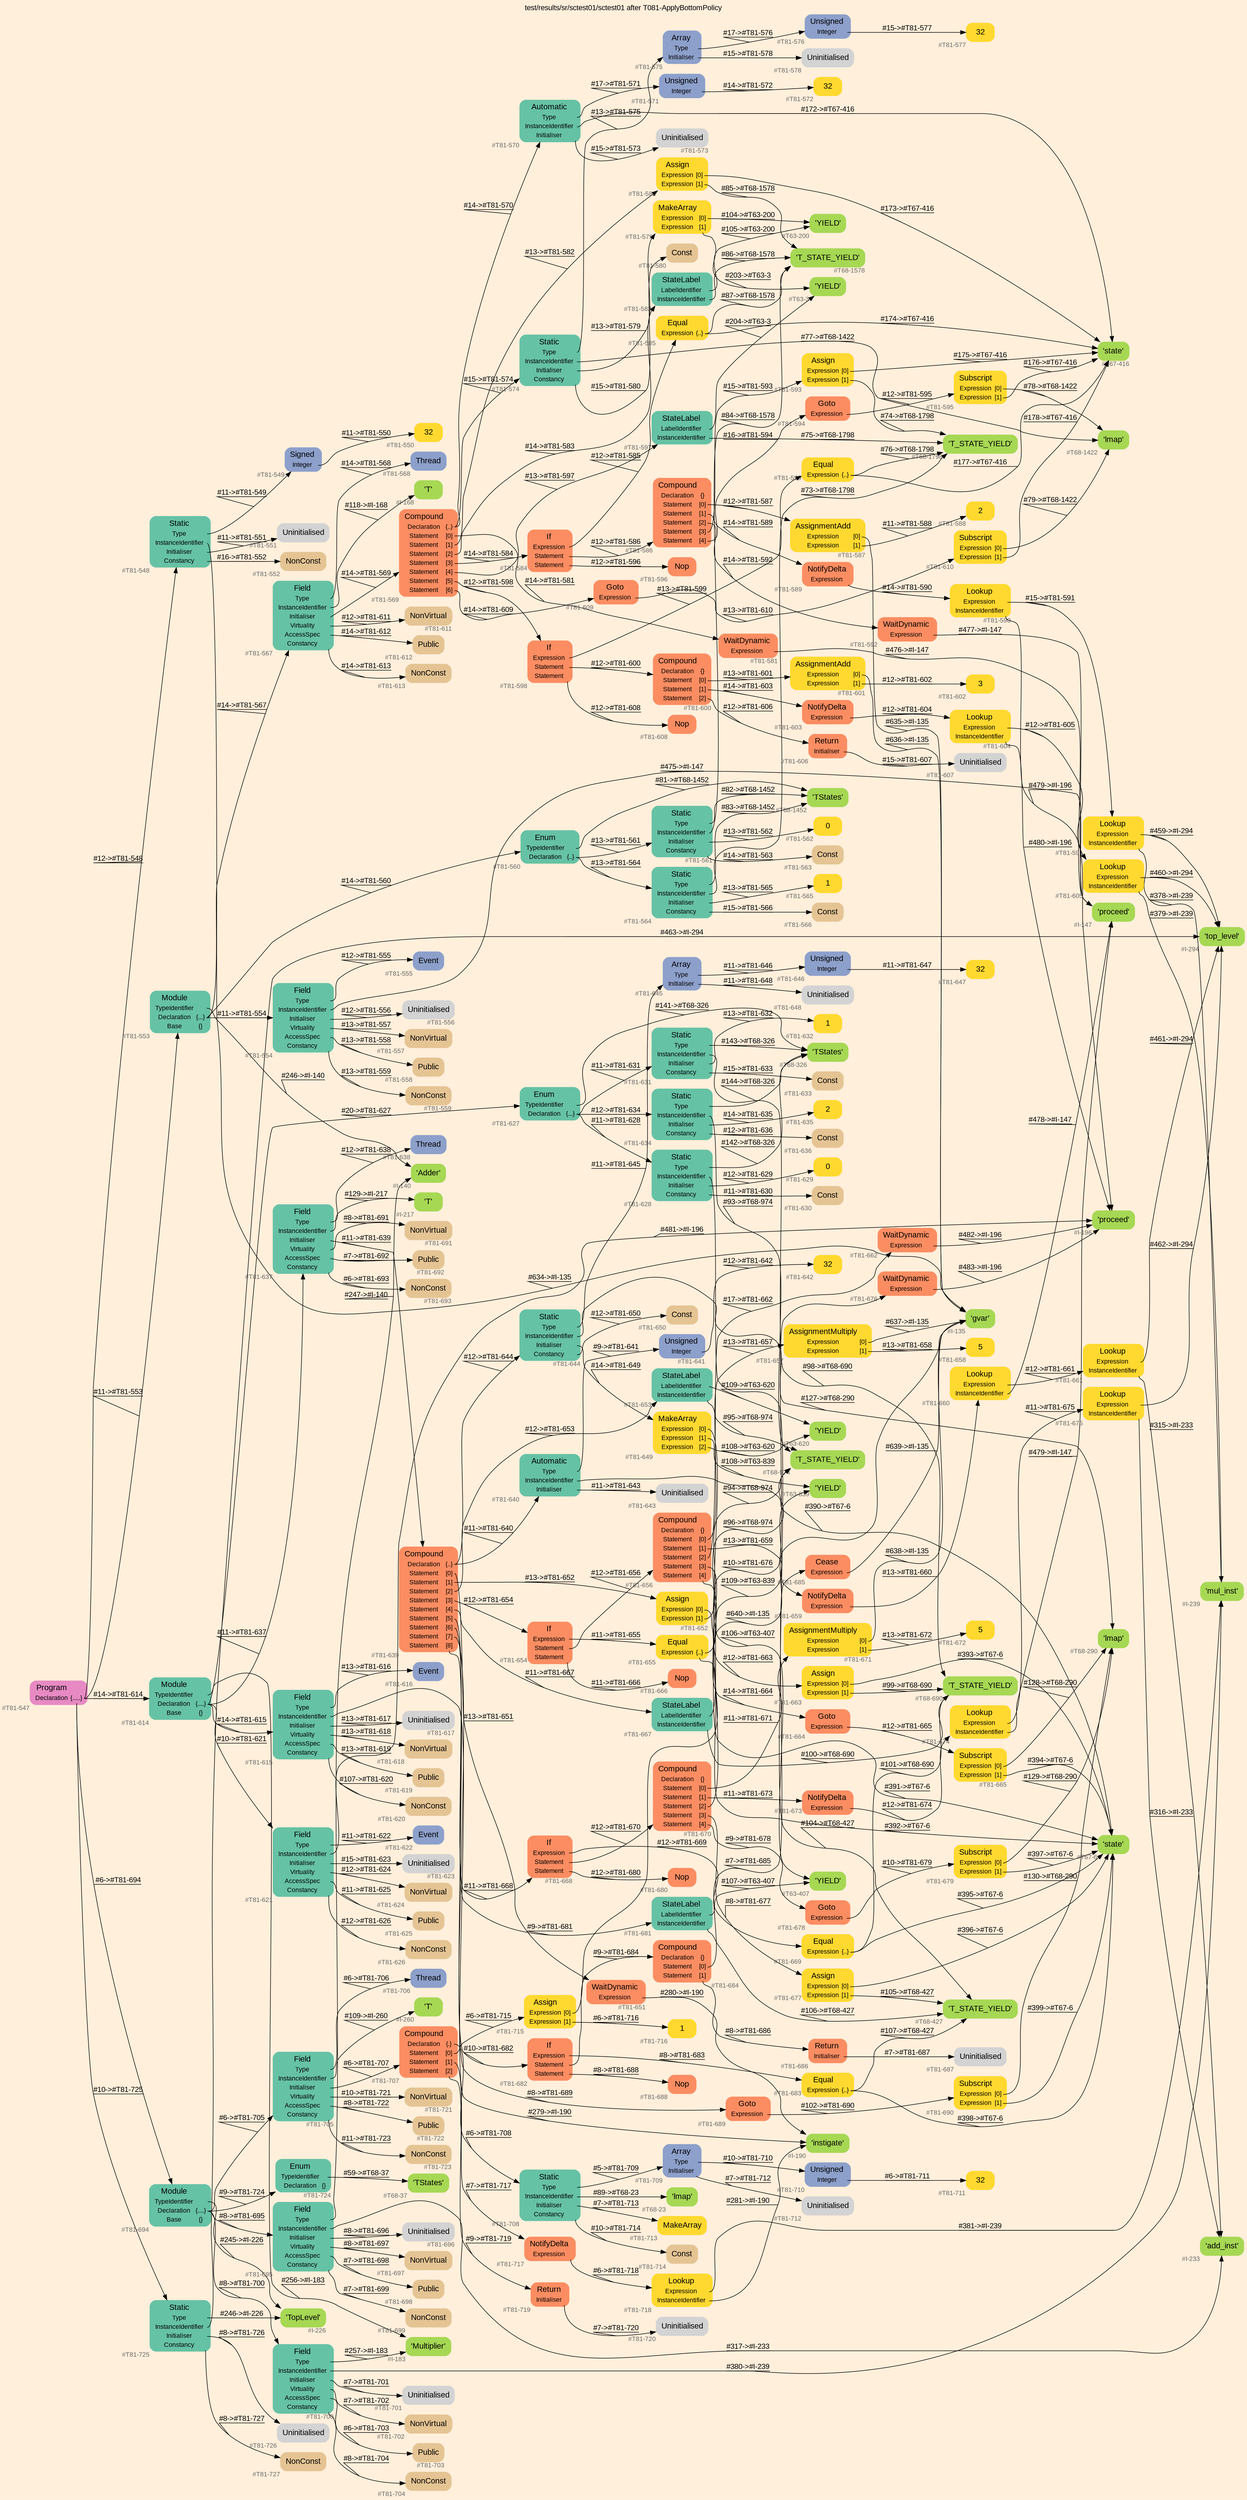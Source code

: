 digraph "test/results/sr/sctest01/sctest01 after T081-ApplyBottomPolicy" {
label = "test/results/sr/sctest01/sctest01 after T081-ApplyBottomPolicy"
labelloc = t
graph [
    rankdir = "LR"
    ranksep = 0.3
    bgcolor = antiquewhite1
    color = black
    fontcolor = black
    fontname = "Arial"
];
node [
    fontname = "Arial"
];
edge [
    fontname = "Arial"
];

// -------------------- node figure --------------------
// -------- block #T81-547 ----------
"#T81-547" [
    fillcolor = "/set28/4"
    xlabel = "#T81-547"
    fontsize = "12"
    fontcolor = grey40
    shape = "plaintext"
    label = <<TABLE BORDER="0" CELLBORDER="0" CELLSPACING="0">
     <TR><TD><FONT COLOR="black" POINT-SIZE="15">Program</FONT></TD></TR>
     <TR><TD><FONT COLOR="black" POINT-SIZE="12">Declaration</FONT></TD><TD PORT="port0"><FONT COLOR="black" POINT-SIZE="12">{.....}</FONT></TD></TR>
    </TABLE>>
    style = "rounded,filled"
];

// -------- block #T81-548 ----------
"#T81-548" [
    fillcolor = "/set28/1"
    xlabel = "#T81-548"
    fontsize = "12"
    fontcolor = grey40
    shape = "plaintext"
    label = <<TABLE BORDER="0" CELLBORDER="0" CELLSPACING="0">
     <TR><TD><FONT COLOR="black" POINT-SIZE="15">Static</FONT></TD></TR>
     <TR><TD><FONT COLOR="black" POINT-SIZE="12">Type</FONT></TD><TD PORT="port0"></TD></TR>
     <TR><TD><FONT COLOR="black" POINT-SIZE="12">InstanceIdentifier</FONT></TD><TD PORT="port1"></TD></TR>
     <TR><TD><FONT COLOR="black" POINT-SIZE="12">Initialiser</FONT></TD><TD PORT="port2"></TD></TR>
     <TR><TD><FONT COLOR="black" POINT-SIZE="12">Constancy</FONT></TD><TD PORT="port3"></TD></TR>
    </TABLE>>
    style = "rounded,filled"
];

// -------- block #T81-549 ----------
"#T81-549" [
    fillcolor = "/set28/3"
    xlabel = "#T81-549"
    fontsize = "12"
    fontcolor = grey40
    shape = "plaintext"
    label = <<TABLE BORDER="0" CELLBORDER="0" CELLSPACING="0">
     <TR><TD><FONT COLOR="black" POINT-SIZE="15">Signed</FONT></TD></TR>
     <TR><TD><FONT COLOR="black" POINT-SIZE="12">Integer</FONT></TD><TD PORT="port0"></TD></TR>
    </TABLE>>
    style = "rounded,filled"
];

// -------- block #T81-550 ----------
"#T81-550" [
    fillcolor = "/set28/6"
    xlabel = "#T81-550"
    fontsize = "12"
    fontcolor = grey40
    shape = "plaintext"
    label = <<TABLE BORDER="0" CELLBORDER="0" CELLSPACING="0">
     <TR><TD><FONT COLOR="black" POINT-SIZE="15">32</FONT></TD></TR>
    </TABLE>>
    style = "rounded,filled"
];

// -------- block #I-135 ----------
"#I-135" [
    fillcolor = "/set28/5"
    xlabel = "#I-135"
    fontsize = "12"
    fontcolor = grey40
    shape = "plaintext"
    label = <<TABLE BORDER="0" CELLBORDER="0" CELLSPACING="0">
     <TR><TD><FONT COLOR="black" POINT-SIZE="15">'gvar'</FONT></TD></TR>
    </TABLE>>
    style = "rounded,filled"
];

// -------- block #T81-551 ----------
"#T81-551" [
    xlabel = "#T81-551"
    fontsize = "12"
    fontcolor = grey40
    shape = "plaintext"
    label = <<TABLE BORDER="0" CELLBORDER="0" CELLSPACING="0">
     <TR><TD><FONT COLOR="black" POINT-SIZE="15">Uninitialised</FONT></TD></TR>
    </TABLE>>
    style = "rounded,filled"
];

// -------- block #T81-552 ----------
"#T81-552" [
    fillcolor = "/set28/7"
    xlabel = "#T81-552"
    fontsize = "12"
    fontcolor = grey40
    shape = "plaintext"
    label = <<TABLE BORDER="0" CELLBORDER="0" CELLSPACING="0">
     <TR><TD><FONT COLOR="black" POINT-SIZE="15">NonConst</FONT></TD></TR>
    </TABLE>>
    style = "rounded,filled"
];

// -------- block #T81-553 ----------
"#T81-553" [
    fillcolor = "/set28/1"
    xlabel = "#T81-553"
    fontsize = "12"
    fontcolor = grey40
    shape = "plaintext"
    label = <<TABLE BORDER="0" CELLBORDER="0" CELLSPACING="0">
     <TR><TD><FONT COLOR="black" POINT-SIZE="15">Module</FONT></TD></TR>
     <TR><TD><FONT COLOR="black" POINT-SIZE="12">TypeIdentifier</FONT></TD><TD PORT="port0"></TD></TR>
     <TR><TD><FONT COLOR="black" POINT-SIZE="12">Declaration</FONT></TD><TD PORT="port1"><FONT COLOR="black" POINT-SIZE="12">{...}</FONT></TD></TR>
     <TR><TD><FONT COLOR="black" POINT-SIZE="12">Base</FONT></TD><TD PORT="port2"><FONT COLOR="black" POINT-SIZE="12">{}</FONT></TD></TR>
    </TABLE>>
    style = "rounded,filled"
];

// -------- block #I-140 ----------
"#I-140" [
    fillcolor = "/set28/5"
    xlabel = "#I-140"
    fontsize = "12"
    fontcolor = grey40
    shape = "plaintext"
    label = <<TABLE BORDER="0" CELLBORDER="0" CELLSPACING="0">
     <TR><TD><FONT COLOR="black" POINT-SIZE="15">'Adder'</FONT></TD></TR>
    </TABLE>>
    style = "rounded,filled"
];

// -------- block #T81-554 ----------
"#T81-554" [
    fillcolor = "/set28/1"
    xlabel = "#T81-554"
    fontsize = "12"
    fontcolor = grey40
    shape = "plaintext"
    label = <<TABLE BORDER="0" CELLBORDER="0" CELLSPACING="0">
     <TR><TD><FONT COLOR="black" POINT-SIZE="15">Field</FONT></TD></TR>
     <TR><TD><FONT COLOR="black" POINT-SIZE="12">Type</FONT></TD><TD PORT="port0"></TD></TR>
     <TR><TD><FONT COLOR="black" POINT-SIZE="12">InstanceIdentifier</FONT></TD><TD PORT="port1"></TD></TR>
     <TR><TD><FONT COLOR="black" POINT-SIZE="12">Initialiser</FONT></TD><TD PORT="port2"></TD></TR>
     <TR><TD><FONT COLOR="black" POINT-SIZE="12">Virtuality</FONT></TD><TD PORT="port3"></TD></TR>
     <TR><TD><FONT COLOR="black" POINT-SIZE="12">AccessSpec</FONT></TD><TD PORT="port4"></TD></TR>
     <TR><TD><FONT COLOR="black" POINT-SIZE="12">Constancy</FONT></TD><TD PORT="port5"></TD></TR>
    </TABLE>>
    style = "rounded,filled"
];

// -------- block #T81-555 ----------
"#T81-555" [
    fillcolor = "/set28/3"
    xlabel = "#T81-555"
    fontsize = "12"
    fontcolor = grey40
    shape = "plaintext"
    label = <<TABLE BORDER="0" CELLBORDER="0" CELLSPACING="0">
     <TR><TD><FONT COLOR="black" POINT-SIZE="15">Event</FONT></TD></TR>
    </TABLE>>
    style = "rounded,filled"
];

// -------- block #I-147 ----------
"#I-147" [
    fillcolor = "/set28/5"
    xlabel = "#I-147"
    fontsize = "12"
    fontcolor = grey40
    shape = "plaintext"
    label = <<TABLE BORDER="0" CELLBORDER="0" CELLSPACING="0">
     <TR><TD><FONT COLOR="black" POINT-SIZE="15">'proceed'</FONT></TD></TR>
    </TABLE>>
    style = "rounded,filled"
];

// -------- block #T81-556 ----------
"#T81-556" [
    xlabel = "#T81-556"
    fontsize = "12"
    fontcolor = grey40
    shape = "plaintext"
    label = <<TABLE BORDER="0" CELLBORDER="0" CELLSPACING="0">
     <TR><TD><FONT COLOR="black" POINT-SIZE="15">Uninitialised</FONT></TD></TR>
    </TABLE>>
    style = "rounded,filled"
];

// -------- block #T81-557 ----------
"#T81-557" [
    fillcolor = "/set28/7"
    xlabel = "#T81-557"
    fontsize = "12"
    fontcolor = grey40
    shape = "plaintext"
    label = <<TABLE BORDER="0" CELLBORDER="0" CELLSPACING="0">
     <TR><TD><FONT COLOR="black" POINT-SIZE="15">NonVirtual</FONT></TD></TR>
    </TABLE>>
    style = "rounded,filled"
];

// -------- block #T81-558 ----------
"#T81-558" [
    fillcolor = "/set28/7"
    xlabel = "#T81-558"
    fontsize = "12"
    fontcolor = grey40
    shape = "plaintext"
    label = <<TABLE BORDER="0" CELLBORDER="0" CELLSPACING="0">
     <TR><TD><FONT COLOR="black" POINT-SIZE="15">Public</FONT></TD></TR>
    </TABLE>>
    style = "rounded,filled"
];

// -------- block #T81-559 ----------
"#T81-559" [
    fillcolor = "/set28/7"
    xlabel = "#T81-559"
    fontsize = "12"
    fontcolor = grey40
    shape = "plaintext"
    label = <<TABLE BORDER="0" CELLBORDER="0" CELLSPACING="0">
     <TR><TD><FONT COLOR="black" POINT-SIZE="15">NonConst</FONT></TD></TR>
    </TABLE>>
    style = "rounded,filled"
];

// -------- block #T81-560 ----------
"#T81-560" [
    fillcolor = "/set28/1"
    xlabel = "#T81-560"
    fontsize = "12"
    fontcolor = grey40
    shape = "plaintext"
    label = <<TABLE BORDER="0" CELLBORDER="0" CELLSPACING="0">
     <TR><TD><FONT COLOR="black" POINT-SIZE="15">Enum</FONT></TD></TR>
     <TR><TD><FONT COLOR="black" POINT-SIZE="12">TypeIdentifier</FONT></TD><TD PORT="port0"></TD></TR>
     <TR><TD><FONT COLOR="black" POINT-SIZE="12">Declaration</FONT></TD><TD PORT="port1"><FONT COLOR="black" POINT-SIZE="12">{..}</FONT></TD></TR>
    </TABLE>>
    style = "rounded,filled"
];

// -------- block #T68-1452 ----------
"#T68-1452" [
    fillcolor = "/set28/5"
    xlabel = "#T68-1452"
    fontsize = "12"
    fontcolor = grey40
    shape = "plaintext"
    label = <<TABLE BORDER="0" CELLBORDER="0" CELLSPACING="0">
     <TR><TD><FONT COLOR="black" POINT-SIZE="15">'TStates'</FONT></TD></TR>
    </TABLE>>
    style = "rounded,filled"
];

// -------- block #T81-561 ----------
"#T81-561" [
    fillcolor = "/set28/1"
    xlabel = "#T81-561"
    fontsize = "12"
    fontcolor = grey40
    shape = "plaintext"
    label = <<TABLE BORDER="0" CELLBORDER="0" CELLSPACING="0">
     <TR><TD><FONT COLOR="black" POINT-SIZE="15">Static</FONT></TD></TR>
     <TR><TD><FONT COLOR="black" POINT-SIZE="12">Type</FONT></TD><TD PORT="port0"></TD></TR>
     <TR><TD><FONT COLOR="black" POINT-SIZE="12">InstanceIdentifier</FONT></TD><TD PORT="port1"></TD></TR>
     <TR><TD><FONT COLOR="black" POINT-SIZE="12">Initialiser</FONT></TD><TD PORT="port2"></TD></TR>
     <TR><TD><FONT COLOR="black" POINT-SIZE="12">Constancy</FONT></TD><TD PORT="port3"></TD></TR>
    </TABLE>>
    style = "rounded,filled"
];

// -------- block #T68-1578 ----------
"#T68-1578" [
    fillcolor = "/set28/5"
    xlabel = "#T68-1578"
    fontsize = "12"
    fontcolor = grey40
    shape = "plaintext"
    label = <<TABLE BORDER="0" CELLBORDER="0" CELLSPACING="0">
     <TR><TD><FONT COLOR="black" POINT-SIZE="15">'T_STATE_YIELD'</FONT></TD></TR>
    </TABLE>>
    style = "rounded,filled"
];

// -------- block #T81-562 ----------
"#T81-562" [
    fillcolor = "/set28/6"
    xlabel = "#T81-562"
    fontsize = "12"
    fontcolor = grey40
    shape = "plaintext"
    label = <<TABLE BORDER="0" CELLBORDER="0" CELLSPACING="0">
     <TR><TD><FONT COLOR="black" POINT-SIZE="15">0</FONT></TD></TR>
    </TABLE>>
    style = "rounded,filled"
];

// -------- block #T81-563 ----------
"#T81-563" [
    fillcolor = "/set28/7"
    xlabel = "#T81-563"
    fontsize = "12"
    fontcolor = grey40
    shape = "plaintext"
    label = <<TABLE BORDER="0" CELLBORDER="0" CELLSPACING="0">
     <TR><TD><FONT COLOR="black" POINT-SIZE="15">Const</FONT></TD></TR>
    </TABLE>>
    style = "rounded,filled"
];

// -------- block #T81-564 ----------
"#T81-564" [
    fillcolor = "/set28/1"
    xlabel = "#T81-564"
    fontsize = "12"
    fontcolor = grey40
    shape = "plaintext"
    label = <<TABLE BORDER="0" CELLBORDER="0" CELLSPACING="0">
     <TR><TD><FONT COLOR="black" POINT-SIZE="15">Static</FONT></TD></TR>
     <TR><TD><FONT COLOR="black" POINT-SIZE="12">Type</FONT></TD><TD PORT="port0"></TD></TR>
     <TR><TD><FONT COLOR="black" POINT-SIZE="12">InstanceIdentifier</FONT></TD><TD PORT="port1"></TD></TR>
     <TR><TD><FONT COLOR="black" POINT-SIZE="12">Initialiser</FONT></TD><TD PORT="port2"></TD></TR>
     <TR><TD><FONT COLOR="black" POINT-SIZE="12">Constancy</FONT></TD><TD PORT="port3"></TD></TR>
    </TABLE>>
    style = "rounded,filled"
];

// -------- block #T68-1798 ----------
"#T68-1798" [
    fillcolor = "/set28/5"
    xlabel = "#T68-1798"
    fontsize = "12"
    fontcolor = grey40
    shape = "plaintext"
    label = <<TABLE BORDER="0" CELLBORDER="0" CELLSPACING="0">
     <TR><TD><FONT COLOR="black" POINT-SIZE="15">'T_STATE_YIELD'</FONT></TD></TR>
    </TABLE>>
    style = "rounded,filled"
];

// -------- block #T81-565 ----------
"#T81-565" [
    fillcolor = "/set28/6"
    xlabel = "#T81-565"
    fontsize = "12"
    fontcolor = grey40
    shape = "plaintext"
    label = <<TABLE BORDER="0" CELLBORDER="0" CELLSPACING="0">
     <TR><TD><FONT COLOR="black" POINT-SIZE="15">1</FONT></TD></TR>
    </TABLE>>
    style = "rounded,filled"
];

// -------- block #T81-566 ----------
"#T81-566" [
    fillcolor = "/set28/7"
    xlabel = "#T81-566"
    fontsize = "12"
    fontcolor = grey40
    shape = "plaintext"
    label = <<TABLE BORDER="0" CELLBORDER="0" CELLSPACING="0">
     <TR><TD><FONT COLOR="black" POINT-SIZE="15">Const</FONT></TD></TR>
    </TABLE>>
    style = "rounded,filled"
];

// -------- block #T81-567 ----------
"#T81-567" [
    fillcolor = "/set28/1"
    xlabel = "#T81-567"
    fontsize = "12"
    fontcolor = grey40
    shape = "plaintext"
    label = <<TABLE BORDER="0" CELLBORDER="0" CELLSPACING="0">
     <TR><TD><FONT COLOR="black" POINT-SIZE="15">Field</FONT></TD></TR>
     <TR><TD><FONT COLOR="black" POINT-SIZE="12">Type</FONT></TD><TD PORT="port0"></TD></TR>
     <TR><TD><FONT COLOR="black" POINT-SIZE="12">InstanceIdentifier</FONT></TD><TD PORT="port1"></TD></TR>
     <TR><TD><FONT COLOR="black" POINT-SIZE="12">Initialiser</FONT></TD><TD PORT="port2"></TD></TR>
     <TR><TD><FONT COLOR="black" POINT-SIZE="12">Virtuality</FONT></TD><TD PORT="port3"></TD></TR>
     <TR><TD><FONT COLOR="black" POINT-SIZE="12">AccessSpec</FONT></TD><TD PORT="port4"></TD></TR>
     <TR><TD><FONT COLOR="black" POINT-SIZE="12">Constancy</FONT></TD><TD PORT="port5"></TD></TR>
    </TABLE>>
    style = "rounded,filled"
];

// -------- block #T81-568 ----------
"#T81-568" [
    fillcolor = "/set28/3"
    xlabel = "#T81-568"
    fontsize = "12"
    fontcolor = grey40
    shape = "plaintext"
    label = <<TABLE BORDER="0" CELLBORDER="0" CELLSPACING="0">
     <TR><TD><FONT COLOR="black" POINT-SIZE="15">Thread</FONT></TD></TR>
    </TABLE>>
    style = "rounded,filled"
];

// -------- block #I-168 ----------
"#I-168" [
    fillcolor = "/set28/5"
    xlabel = "#I-168"
    fontsize = "12"
    fontcolor = grey40
    shape = "plaintext"
    label = <<TABLE BORDER="0" CELLBORDER="0" CELLSPACING="0">
     <TR><TD><FONT COLOR="black" POINT-SIZE="15">'T'</FONT></TD></TR>
    </TABLE>>
    style = "rounded,filled"
];

// -------- block #T81-569 ----------
"#T81-569" [
    fillcolor = "/set28/2"
    xlabel = "#T81-569"
    fontsize = "12"
    fontcolor = grey40
    shape = "plaintext"
    label = <<TABLE BORDER="0" CELLBORDER="0" CELLSPACING="0">
     <TR><TD><FONT COLOR="black" POINT-SIZE="15">Compound</FONT></TD></TR>
     <TR><TD><FONT COLOR="black" POINT-SIZE="12">Declaration</FONT></TD><TD PORT="port0"><FONT COLOR="black" POINT-SIZE="12">{..}</FONT></TD></TR>
     <TR><TD><FONT COLOR="black" POINT-SIZE="12">Statement</FONT></TD><TD PORT="port1"><FONT COLOR="black" POINT-SIZE="12">[0]</FONT></TD></TR>
     <TR><TD><FONT COLOR="black" POINT-SIZE="12">Statement</FONT></TD><TD PORT="port2"><FONT COLOR="black" POINT-SIZE="12">[1]</FONT></TD></TR>
     <TR><TD><FONT COLOR="black" POINT-SIZE="12">Statement</FONT></TD><TD PORT="port3"><FONT COLOR="black" POINT-SIZE="12">[2]</FONT></TD></TR>
     <TR><TD><FONT COLOR="black" POINT-SIZE="12">Statement</FONT></TD><TD PORT="port4"><FONT COLOR="black" POINT-SIZE="12">[3]</FONT></TD></TR>
     <TR><TD><FONT COLOR="black" POINT-SIZE="12">Statement</FONT></TD><TD PORT="port5"><FONT COLOR="black" POINT-SIZE="12">[4]</FONT></TD></TR>
     <TR><TD><FONT COLOR="black" POINT-SIZE="12">Statement</FONT></TD><TD PORT="port6"><FONT COLOR="black" POINT-SIZE="12">[5]</FONT></TD></TR>
     <TR><TD><FONT COLOR="black" POINT-SIZE="12">Statement</FONT></TD><TD PORT="port7"><FONT COLOR="black" POINT-SIZE="12">[6]</FONT></TD></TR>
    </TABLE>>
    style = "rounded,filled"
];

// -------- block #T81-570 ----------
"#T81-570" [
    fillcolor = "/set28/1"
    xlabel = "#T81-570"
    fontsize = "12"
    fontcolor = grey40
    shape = "plaintext"
    label = <<TABLE BORDER="0" CELLBORDER="0" CELLSPACING="0">
     <TR><TD><FONT COLOR="black" POINT-SIZE="15">Automatic</FONT></TD></TR>
     <TR><TD><FONT COLOR="black" POINT-SIZE="12">Type</FONT></TD><TD PORT="port0"></TD></TR>
     <TR><TD><FONT COLOR="black" POINT-SIZE="12">InstanceIdentifier</FONT></TD><TD PORT="port1"></TD></TR>
     <TR><TD><FONT COLOR="black" POINT-SIZE="12">Initialiser</FONT></TD><TD PORT="port2"></TD></TR>
    </TABLE>>
    style = "rounded,filled"
];

// -------- block #T81-571 ----------
"#T81-571" [
    fillcolor = "/set28/3"
    xlabel = "#T81-571"
    fontsize = "12"
    fontcolor = grey40
    shape = "plaintext"
    label = <<TABLE BORDER="0" CELLBORDER="0" CELLSPACING="0">
     <TR><TD><FONT COLOR="black" POINT-SIZE="15">Unsigned</FONT></TD></TR>
     <TR><TD><FONT COLOR="black" POINT-SIZE="12">Integer</FONT></TD><TD PORT="port0"></TD></TR>
    </TABLE>>
    style = "rounded,filled"
];

// -------- block #T81-572 ----------
"#T81-572" [
    fillcolor = "/set28/6"
    xlabel = "#T81-572"
    fontsize = "12"
    fontcolor = grey40
    shape = "plaintext"
    label = <<TABLE BORDER="0" CELLBORDER="0" CELLSPACING="0">
     <TR><TD><FONT COLOR="black" POINT-SIZE="15">32</FONT></TD></TR>
    </TABLE>>
    style = "rounded,filled"
];

// -------- block #T67-416 ----------
"#T67-416" [
    fillcolor = "/set28/5"
    xlabel = "#T67-416"
    fontsize = "12"
    fontcolor = grey40
    shape = "plaintext"
    label = <<TABLE BORDER="0" CELLBORDER="0" CELLSPACING="0">
     <TR><TD><FONT COLOR="black" POINT-SIZE="15">'state'</FONT></TD></TR>
    </TABLE>>
    style = "rounded,filled"
];

// -------- block #T81-573 ----------
"#T81-573" [
    xlabel = "#T81-573"
    fontsize = "12"
    fontcolor = grey40
    shape = "plaintext"
    label = <<TABLE BORDER="0" CELLBORDER="0" CELLSPACING="0">
     <TR><TD><FONT COLOR="black" POINT-SIZE="15">Uninitialised</FONT></TD></TR>
    </TABLE>>
    style = "rounded,filled"
];

// -------- block #T81-574 ----------
"#T81-574" [
    fillcolor = "/set28/1"
    xlabel = "#T81-574"
    fontsize = "12"
    fontcolor = grey40
    shape = "plaintext"
    label = <<TABLE BORDER="0" CELLBORDER="0" CELLSPACING="0">
     <TR><TD><FONT COLOR="black" POINT-SIZE="15">Static</FONT></TD></TR>
     <TR><TD><FONT COLOR="black" POINT-SIZE="12">Type</FONT></TD><TD PORT="port0"></TD></TR>
     <TR><TD><FONT COLOR="black" POINT-SIZE="12">InstanceIdentifier</FONT></TD><TD PORT="port1"></TD></TR>
     <TR><TD><FONT COLOR="black" POINT-SIZE="12">Initialiser</FONT></TD><TD PORT="port2"></TD></TR>
     <TR><TD><FONT COLOR="black" POINT-SIZE="12">Constancy</FONT></TD><TD PORT="port3"></TD></TR>
    </TABLE>>
    style = "rounded,filled"
];

// -------- block #T81-575 ----------
"#T81-575" [
    fillcolor = "/set28/3"
    xlabel = "#T81-575"
    fontsize = "12"
    fontcolor = grey40
    shape = "plaintext"
    label = <<TABLE BORDER="0" CELLBORDER="0" CELLSPACING="0">
     <TR><TD><FONT COLOR="black" POINT-SIZE="15">Array</FONT></TD></TR>
     <TR><TD><FONT COLOR="black" POINT-SIZE="12">Type</FONT></TD><TD PORT="port0"></TD></TR>
     <TR><TD><FONT COLOR="black" POINT-SIZE="12">Initialiser</FONT></TD><TD PORT="port1"></TD></TR>
    </TABLE>>
    style = "rounded,filled"
];

// -------- block #T81-576 ----------
"#T81-576" [
    fillcolor = "/set28/3"
    xlabel = "#T81-576"
    fontsize = "12"
    fontcolor = grey40
    shape = "plaintext"
    label = <<TABLE BORDER="0" CELLBORDER="0" CELLSPACING="0">
     <TR><TD><FONT COLOR="black" POINT-SIZE="15">Unsigned</FONT></TD></TR>
     <TR><TD><FONT COLOR="black" POINT-SIZE="12">Integer</FONT></TD><TD PORT="port0"></TD></TR>
    </TABLE>>
    style = "rounded,filled"
];

// -------- block #T81-577 ----------
"#T81-577" [
    fillcolor = "/set28/6"
    xlabel = "#T81-577"
    fontsize = "12"
    fontcolor = grey40
    shape = "plaintext"
    label = <<TABLE BORDER="0" CELLBORDER="0" CELLSPACING="0">
     <TR><TD><FONT COLOR="black" POINT-SIZE="15">32</FONT></TD></TR>
    </TABLE>>
    style = "rounded,filled"
];

// -------- block #T81-578 ----------
"#T81-578" [
    xlabel = "#T81-578"
    fontsize = "12"
    fontcolor = grey40
    shape = "plaintext"
    label = <<TABLE BORDER="0" CELLBORDER="0" CELLSPACING="0">
     <TR><TD><FONT COLOR="black" POINT-SIZE="15">Uninitialised</FONT></TD></TR>
    </TABLE>>
    style = "rounded,filled"
];

// -------- block #T68-1422 ----------
"#T68-1422" [
    fillcolor = "/set28/5"
    xlabel = "#T68-1422"
    fontsize = "12"
    fontcolor = grey40
    shape = "plaintext"
    label = <<TABLE BORDER="0" CELLBORDER="0" CELLSPACING="0">
     <TR><TD><FONT COLOR="black" POINT-SIZE="15">'lmap'</FONT></TD></TR>
    </TABLE>>
    style = "rounded,filled"
];

// -------- block #T81-579 ----------
"#T81-579" [
    fillcolor = "/set28/6"
    xlabel = "#T81-579"
    fontsize = "12"
    fontcolor = grey40
    shape = "plaintext"
    label = <<TABLE BORDER="0" CELLBORDER="0" CELLSPACING="0">
     <TR><TD><FONT COLOR="black" POINT-SIZE="15">MakeArray</FONT></TD></TR>
     <TR><TD><FONT COLOR="black" POINT-SIZE="12">Expression</FONT></TD><TD PORT="port0"><FONT COLOR="black" POINT-SIZE="12">[0]</FONT></TD></TR>
     <TR><TD><FONT COLOR="black" POINT-SIZE="12">Expression</FONT></TD><TD PORT="port1"><FONT COLOR="black" POINT-SIZE="12">[1]</FONT></TD></TR>
    </TABLE>>
    style = "rounded,filled"
];

// -------- block #T63-200 ----------
"#T63-200" [
    fillcolor = "/set28/5"
    xlabel = "#T63-200"
    fontsize = "12"
    fontcolor = grey40
    shape = "plaintext"
    label = <<TABLE BORDER="0" CELLBORDER="0" CELLSPACING="0">
     <TR><TD><FONT COLOR="black" POINT-SIZE="15">'YIELD'</FONT></TD></TR>
    </TABLE>>
    style = "rounded,filled"
];

// -------- block #T63-3 ----------
"#T63-3" [
    fillcolor = "/set28/5"
    xlabel = "#T63-3"
    fontsize = "12"
    fontcolor = grey40
    shape = "plaintext"
    label = <<TABLE BORDER="0" CELLBORDER="0" CELLSPACING="0">
     <TR><TD><FONT COLOR="black" POINT-SIZE="15">'YIELD'</FONT></TD></TR>
    </TABLE>>
    style = "rounded,filled"
];

// -------- block #T81-580 ----------
"#T81-580" [
    fillcolor = "/set28/7"
    xlabel = "#T81-580"
    fontsize = "12"
    fontcolor = grey40
    shape = "plaintext"
    label = <<TABLE BORDER="0" CELLBORDER="0" CELLSPACING="0">
     <TR><TD><FONT COLOR="black" POINT-SIZE="15">Const</FONT></TD></TR>
    </TABLE>>
    style = "rounded,filled"
];

// -------- block #T81-581 ----------
"#T81-581" [
    fillcolor = "/set28/2"
    xlabel = "#T81-581"
    fontsize = "12"
    fontcolor = grey40
    shape = "plaintext"
    label = <<TABLE BORDER="0" CELLBORDER="0" CELLSPACING="0">
     <TR><TD><FONT COLOR="black" POINT-SIZE="15">WaitDynamic</FONT></TD></TR>
     <TR><TD><FONT COLOR="black" POINT-SIZE="12">Expression</FONT></TD><TD PORT="port0"></TD></TR>
    </TABLE>>
    style = "rounded,filled"
];

// -------- block #T81-582 ----------
"#T81-582" [
    fillcolor = "/set28/6"
    xlabel = "#T81-582"
    fontsize = "12"
    fontcolor = grey40
    shape = "plaintext"
    label = <<TABLE BORDER="0" CELLBORDER="0" CELLSPACING="0">
     <TR><TD><FONT COLOR="black" POINT-SIZE="15">Assign</FONT></TD></TR>
     <TR><TD><FONT COLOR="black" POINT-SIZE="12">Expression</FONT></TD><TD PORT="port0"><FONT COLOR="black" POINT-SIZE="12">[0]</FONT></TD></TR>
     <TR><TD><FONT COLOR="black" POINT-SIZE="12">Expression</FONT></TD><TD PORT="port1"><FONT COLOR="black" POINT-SIZE="12">[1]</FONT></TD></TR>
    </TABLE>>
    style = "rounded,filled"
];

// -------- block #T81-583 ----------
"#T81-583" [
    fillcolor = "/set28/1"
    xlabel = "#T81-583"
    fontsize = "12"
    fontcolor = grey40
    shape = "plaintext"
    label = <<TABLE BORDER="0" CELLBORDER="0" CELLSPACING="0">
     <TR><TD><FONT COLOR="black" POINT-SIZE="15">StateLabel</FONT></TD></TR>
     <TR><TD><FONT COLOR="black" POINT-SIZE="12">LabelIdentifier</FONT></TD><TD PORT="port0"></TD></TR>
     <TR><TD><FONT COLOR="black" POINT-SIZE="12">InstanceIdentifier</FONT></TD><TD PORT="port1"></TD></TR>
    </TABLE>>
    style = "rounded,filled"
];

// -------- block #T81-584 ----------
"#T81-584" [
    fillcolor = "/set28/2"
    xlabel = "#T81-584"
    fontsize = "12"
    fontcolor = grey40
    shape = "plaintext"
    label = <<TABLE BORDER="0" CELLBORDER="0" CELLSPACING="0">
     <TR><TD><FONT COLOR="black" POINT-SIZE="15">If</FONT></TD></TR>
     <TR><TD><FONT COLOR="black" POINT-SIZE="12">Expression</FONT></TD><TD PORT="port0"></TD></TR>
     <TR><TD><FONT COLOR="black" POINT-SIZE="12">Statement</FONT></TD><TD PORT="port1"></TD></TR>
     <TR><TD><FONT COLOR="black" POINT-SIZE="12">Statement</FONT></TD><TD PORT="port2"></TD></TR>
    </TABLE>>
    style = "rounded,filled"
];

// -------- block #T81-585 ----------
"#T81-585" [
    fillcolor = "/set28/6"
    xlabel = "#T81-585"
    fontsize = "12"
    fontcolor = grey40
    shape = "plaintext"
    label = <<TABLE BORDER="0" CELLBORDER="0" CELLSPACING="0">
     <TR><TD><FONT COLOR="black" POINT-SIZE="15">Equal</FONT></TD></TR>
     <TR><TD><FONT COLOR="black" POINT-SIZE="12">Expression</FONT></TD><TD PORT="port0"><FONT COLOR="black" POINT-SIZE="12">{..}</FONT></TD></TR>
    </TABLE>>
    style = "rounded,filled"
];

// -------- block #T81-586 ----------
"#T81-586" [
    fillcolor = "/set28/2"
    xlabel = "#T81-586"
    fontsize = "12"
    fontcolor = grey40
    shape = "plaintext"
    label = <<TABLE BORDER="0" CELLBORDER="0" CELLSPACING="0">
     <TR><TD><FONT COLOR="black" POINT-SIZE="15">Compound</FONT></TD></TR>
     <TR><TD><FONT COLOR="black" POINT-SIZE="12">Declaration</FONT></TD><TD PORT="port0"><FONT COLOR="black" POINT-SIZE="12">{}</FONT></TD></TR>
     <TR><TD><FONT COLOR="black" POINT-SIZE="12">Statement</FONT></TD><TD PORT="port1"><FONT COLOR="black" POINT-SIZE="12">[0]</FONT></TD></TR>
     <TR><TD><FONT COLOR="black" POINT-SIZE="12">Statement</FONT></TD><TD PORT="port2"><FONT COLOR="black" POINT-SIZE="12">[1]</FONT></TD></TR>
     <TR><TD><FONT COLOR="black" POINT-SIZE="12">Statement</FONT></TD><TD PORT="port3"><FONT COLOR="black" POINT-SIZE="12">[2]</FONT></TD></TR>
     <TR><TD><FONT COLOR="black" POINT-SIZE="12">Statement</FONT></TD><TD PORT="port4"><FONT COLOR="black" POINT-SIZE="12">[3]</FONT></TD></TR>
     <TR><TD><FONT COLOR="black" POINT-SIZE="12">Statement</FONT></TD><TD PORT="port5"><FONT COLOR="black" POINT-SIZE="12">[4]</FONT></TD></TR>
    </TABLE>>
    style = "rounded,filled"
];

// -------- block #T81-587 ----------
"#T81-587" [
    fillcolor = "/set28/6"
    xlabel = "#T81-587"
    fontsize = "12"
    fontcolor = grey40
    shape = "plaintext"
    label = <<TABLE BORDER="0" CELLBORDER="0" CELLSPACING="0">
     <TR><TD><FONT COLOR="black" POINT-SIZE="15">AssignmentAdd</FONT></TD></TR>
     <TR><TD><FONT COLOR="black" POINT-SIZE="12">Expression</FONT></TD><TD PORT="port0"><FONT COLOR="black" POINT-SIZE="12">[0]</FONT></TD></TR>
     <TR><TD><FONT COLOR="black" POINT-SIZE="12">Expression</FONT></TD><TD PORT="port1"><FONT COLOR="black" POINT-SIZE="12">[1]</FONT></TD></TR>
    </TABLE>>
    style = "rounded,filled"
];

// -------- block #T81-588 ----------
"#T81-588" [
    fillcolor = "/set28/6"
    xlabel = "#T81-588"
    fontsize = "12"
    fontcolor = grey40
    shape = "plaintext"
    label = <<TABLE BORDER="0" CELLBORDER="0" CELLSPACING="0">
     <TR><TD><FONT COLOR="black" POINT-SIZE="15">2</FONT></TD></TR>
    </TABLE>>
    style = "rounded,filled"
];

// -------- block #T81-589 ----------
"#T81-589" [
    fillcolor = "/set28/2"
    xlabel = "#T81-589"
    fontsize = "12"
    fontcolor = grey40
    shape = "plaintext"
    label = <<TABLE BORDER="0" CELLBORDER="0" CELLSPACING="0">
     <TR><TD><FONT COLOR="black" POINT-SIZE="15">NotifyDelta</FONT></TD></TR>
     <TR><TD><FONT COLOR="black" POINT-SIZE="12">Expression</FONT></TD><TD PORT="port0"></TD></TR>
    </TABLE>>
    style = "rounded,filled"
];

// -------- block #T81-590 ----------
"#T81-590" [
    fillcolor = "/set28/6"
    xlabel = "#T81-590"
    fontsize = "12"
    fontcolor = grey40
    shape = "plaintext"
    label = <<TABLE BORDER="0" CELLBORDER="0" CELLSPACING="0">
     <TR><TD><FONT COLOR="black" POINT-SIZE="15">Lookup</FONT></TD></TR>
     <TR><TD><FONT COLOR="black" POINT-SIZE="12">Expression</FONT></TD><TD PORT="port0"></TD></TR>
     <TR><TD><FONT COLOR="black" POINT-SIZE="12">InstanceIdentifier</FONT></TD><TD PORT="port1"></TD></TR>
    </TABLE>>
    style = "rounded,filled"
];

// -------- block #T81-591 ----------
"#T81-591" [
    fillcolor = "/set28/6"
    xlabel = "#T81-591"
    fontsize = "12"
    fontcolor = grey40
    shape = "plaintext"
    label = <<TABLE BORDER="0" CELLBORDER="0" CELLSPACING="0">
     <TR><TD><FONT COLOR="black" POINT-SIZE="15">Lookup</FONT></TD></TR>
     <TR><TD><FONT COLOR="black" POINT-SIZE="12">Expression</FONT></TD><TD PORT="port0"></TD></TR>
     <TR><TD><FONT COLOR="black" POINT-SIZE="12">InstanceIdentifier</FONT></TD><TD PORT="port1"></TD></TR>
    </TABLE>>
    style = "rounded,filled"
];

// -------- block #I-294 ----------
"#I-294" [
    fillcolor = "/set28/5"
    xlabel = "#I-294"
    fontsize = "12"
    fontcolor = grey40
    shape = "plaintext"
    label = <<TABLE BORDER="0" CELLBORDER="0" CELLSPACING="0">
     <TR><TD><FONT COLOR="black" POINT-SIZE="15">'top_level'</FONT></TD></TR>
    </TABLE>>
    style = "rounded,filled"
];

// -------- block #I-239 ----------
"#I-239" [
    fillcolor = "/set28/5"
    xlabel = "#I-239"
    fontsize = "12"
    fontcolor = grey40
    shape = "plaintext"
    label = <<TABLE BORDER="0" CELLBORDER="0" CELLSPACING="0">
     <TR><TD><FONT COLOR="black" POINT-SIZE="15">'mul_inst'</FONT></TD></TR>
    </TABLE>>
    style = "rounded,filled"
];

// -------- block #I-196 ----------
"#I-196" [
    fillcolor = "/set28/5"
    xlabel = "#I-196"
    fontsize = "12"
    fontcolor = grey40
    shape = "plaintext"
    label = <<TABLE BORDER="0" CELLBORDER="0" CELLSPACING="0">
     <TR><TD><FONT COLOR="black" POINT-SIZE="15">'proceed'</FONT></TD></TR>
    </TABLE>>
    style = "rounded,filled"
];

// -------- block #T81-592 ----------
"#T81-592" [
    fillcolor = "/set28/2"
    xlabel = "#T81-592"
    fontsize = "12"
    fontcolor = grey40
    shape = "plaintext"
    label = <<TABLE BORDER="0" CELLBORDER="0" CELLSPACING="0">
     <TR><TD><FONT COLOR="black" POINT-SIZE="15">WaitDynamic</FONT></TD></TR>
     <TR><TD><FONT COLOR="black" POINT-SIZE="12">Expression</FONT></TD><TD PORT="port0"></TD></TR>
    </TABLE>>
    style = "rounded,filled"
];

// -------- block #T81-593 ----------
"#T81-593" [
    fillcolor = "/set28/6"
    xlabel = "#T81-593"
    fontsize = "12"
    fontcolor = grey40
    shape = "plaintext"
    label = <<TABLE BORDER="0" CELLBORDER="0" CELLSPACING="0">
     <TR><TD><FONT COLOR="black" POINT-SIZE="15">Assign</FONT></TD></TR>
     <TR><TD><FONT COLOR="black" POINT-SIZE="12">Expression</FONT></TD><TD PORT="port0"><FONT COLOR="black" POINT-SIZE="12">[0]</FONT></TD></TR>
     <TR><TD><FONT COLOR="black" POINT-SIZE="12">Expression</FONT></TD><TD PORT="port1"><FONT COLOR="black" POINT-SIZE="12">[1]</FONT></TD></TR>
    </TABLE>>
    style = "rounded,filled"
];

// -------- block #T81-594 ----------
"#T81-594" [
    fillcolor = "/set28/2"
    xlabel = "#T81-594"
    fontsize = "12"
    fontcolor = grey40
    shape = "plaintext"
    label = <<TABLE BORDER="0" CELLBORDER="0" CELLSPACING="0">
     <TR><TD><FONT COLOR="black" POINT-SIZE="15">Goto</FONT></TD></TR>
     <TR><TD><FONT COLOR="black" POINT-SIZE="12">Expression</FONT></TD><TD PORT="port0"></TD></TR>
    </TABLE>>
    style = "rounded,filled"
];

// -------- block #T81-595 ----------
"#T81-595" [
    fillcolor = "/set28/6"
    xlabel = "#T81-595"
    fontsize = "12"
    fontcolor = grey40
    shape = "plaintext"
    label = <<TABLE BORDER="0" CELLBORDER="0" CELLSPACING="0">
     <TR><TD><FONT COLOR="black" POINT-SIZE="15">Subscript</FONT></TD></TR>
     <TR><TD><FONT COLOR="black" POINT-SIZE="12">Expression</FONT></TD><TD PORT="port0"><FONT COLOR="black" POINT-SIZE="12">[0]</FONT></TD></TR>
     <TR><TD><FONT COLOR="black" POINT-SIZE="12">Expression</FONT></TD><TD PORT="port1"><FONT COLOR="black" POINT-SIZE="12">[1]</FONT></TD></TR>
    </TABLE>>
    style = "rounded,filled"
];

// -------- block #T81-596 ----------
"#T81-596" [
    fillcolor = "/set28/2"
    xlabel = "#T81-596"
    fontsize = "12"
    fontcolor = grey40
    shape = "plaintext"
    label = <<TABLE BORDER="0" CELLBORDER="0" CELLSPACING="0">
     <TR><TD><FONT COLOR="black" POINT-SIZE="15">Nop</FONT></TD></TR>
    </TABLE>>
    style = "rounded,filled"
];

// -------- block #T81-597 ----------
"#T81-597" [
    fillcolor = "/set28/1"
    xlabel = "#T81-597"
    fontsize = "12"
    fontcolor = grey40
    shape = "plaintext"
    label = <<TABLE BORDER="0" CELLBORDER="0" CELLSPACING="0">
     <TR><TD><FONT COLOR="black" POINT-SIZE="15">StateLabel</FONT></TD></TR>
     <TR><TD><FONT COLOR="black" POINT-SIZE="12">LabelIdentifier</FONT></TD><TD PORT="port0"></TD></TR>
     <TR><TD><FONT COLOR="black" POINT-SIZE="12">InstanceIdentifier</FONT></TD><TD PORT="port1"></TD></TR>
    </TABLE>>
    style = "rounded,filled"
];

// -------- block #T81-598 ----------
"#T81-598" [
    fillcolor = "/set28/2"
    xlabel = "#T81-598"
    fontsize = "12"
    fontcolor = grey40
    shape = "plaintext"
    label = <<TABLE BORDER="0" CELLBORDER="0" CELLSPACING="0">
     <TR><TD><FONT COLOR="black" POINT-SIZE="15">If</FONT></TD></TR>
     <TR><TD><FONT COLOR="black" POINT-SIZE="12">Expression</FONT></TD><TD PORT="port0"></TD></TR>
     <TR><TD><FONT COLOR="black" POINT-SIZE="12">Statement</FONT></TD><TD PORT="port1"></TD></TR>
     <TR><TD><FONT COLOR="black" POINT-SIZE="12">Statement</FONT></TD><TD PORT="port2"></TD></TR>
    </TABLE>>
    style = "rounded,filled"
];

// -------- block #T81-599 ----------
"#T81-599" [
    fillcolor = "/set28/6"
    xlabel = "#T81-599"
    fontsize = "12"
    fontcolor = grey40
    shape = "plaintext"
    label = <<TABLE BORDER="0" CELLBORDER="0" CELLSPACING="0">
     <TR><TD><FONT COLOR="black" POINT-SIZE="15">Equal</FONT></TD></TR>
     <TR><TD><FONT COLOR="black" POINT-SIZE="12">Expression</FONT></TD><TD PORT="port0"><FONT COLOR="black" POINT-SIZE="12">{..}</FONT></TD></TR>
    </TABLE>>
    style = "rounded,filled"
];

// -------- block #T81-600 ----------
"#T81-600" [
    fillcolor = "/set28/2"
    xlabel = "#T81-600"
    fontsize = "12"
    fontcolor = grey40
    shape = "plaintext"
    label = <<TABLE BORDER="0" CELLBORDER="0" CELLSPACING="0">
     <TR><TD><FONT COLOR="black" POINT-SIZE="15">Compound</FONT></TD></TR>
     <TR><TD><FONT COLOR="black" POINT-SIZE="12">Declaration</FONT></TD><TD PORT="port0"><FONT COLOR="black" POINT-SIZE="12">{}</FONT></TD></TR>
     <TR><TD><FONT COLOR="black" POINT-SIZE="12">Statement</FONT></TD><TD PORT="port1"><FONT COLOR="black" POINT-SIZE="12">[0]</FONT></TD></TR>
     <TR><TD><FONT COLOR="black" POINT-SIZE="12">Statement</FONT></TD><TD PORT="port2"><FONT COLOR="black" POINT-SIZE="12">[1]</FONT></TD></TR>
     <TR><TD><FONT COLOR="black" POINT-SIZE="12">Statement</FONT></TD><TD PORT="port3"><FONT COLOR="black" POINT-SIZE="12">[2]</FONT></TD></TR>
    </TABLE>>
    style = "rounded,filled"
];

// -------- block #T81-601 ----------
"#T81-601" [
    fillcolor = "/set28/6"
    xlabel = "#T81-601"
    fontsize = "12"
    fontcolor = grey40
    shape = "plaintext"
    label = <<TABLE BORDER="0" CELLBORDER="0" CELLSPACING="0">
     <TR><TD><FONT COLOR="black" POINT-SIZE="15">AssignmentAdd</FONT></TD></TR>
     <TR><TD><FONT COLOR="black" POINT-SIZE="12">Expression</FONT></TD><TD PORT="port0"><FONT COLOR="black" POINT-SIZE="12">[0]</FONT></TD></TR>
     <TR><TD><FONT COLOR="black" POINT-SIZE="12">Expression</FONT></TD><TD PORT="port1"><FONT COLOR="black" POINT-SIZE="12">[1]</FONT></TD></TR>
    </TABLE>>
    style = "rounded,filled"
];

// -------- block #T81-602 ----------
"#T81-602" [
    fillcolor = "/set28/6"
    xlabel = "#T81-602"
    fontsize = "12"
    fontcolor = grey40
    shape = "plaintext"
    label = <<TABLE BORDER="0" CELLBORDER="0" CELLSPACING="0">
     <TR><TD><FONT COLOR="black" POINT-SIZE="15">3</FONT></TD></TR>
    </TABLE>>
    style = "rounded,filled"
];

// -------- block #T81-603 ----------
"#T81-603" [
    fillcolor = "/set28/2"
    xlabel = "#T81-603"
    fontsize = "12"
    fontcolor = grey40
    shape = "plaintext"
    label = <<TABLE BORDER="0" CELLBORDER="0" CELLSPACING="0">
     <TR><TD><FONT COLOR="black" POINT-SIZE="15">NotifyDelta</FONT></TD></TR>
     <TR><TD><FONT COLOR="black" POINT-SIZE="12">Expression</FONT></TD><TD PORT="port0"></TD></TR>
    </TABLE>>
    style = "rounded,filled"
];

// -------- block #T81-604 ----------
"#T81-604" [
    fillcolor = "/set28/6"
    xlabel = "#T81-604"
    fontsize = "12"
    fontcolor = grey40
    shape = "plaintext"
    label = <<TABLE BORDER="0" CELLBORDER="0" CELLSPACING="0">
     <TR><TD><FONT COLOR="black" POINT-SIZE="15">Lookup</FONT></TD></TR>
     <TR><TD><FONT COLOR="black" POINT-SIZE="12">Expression</FONT></TD><TD PORT="port0"></TD></TR>
     <TR><TD><FONT COLOR="black" POINT-SIZE="12">InstanceIdentifier</FONT></TD><TD PORT="port1"></TD></TR>
    </TABLE>>
    style = "rounded,filled"
];

// -------- block #T81-605 ----------
"#T81-605" [
    fillcolor = "/set28/6"
    xlabel = "#T81-605"
    fontsize = "12"
    fontcolor = grey40
    shape = "plaintext"
    label = <<TABLE BORDER="0" CELLBORDER="0" CELLSPACING="0">
     <TR><TD><FONT COLOR="black" POINT-SIZE="15">Lookup</FONT></TD></TR>
     <TR><TD><FONT COLOR="black" POINT-SIZE="12">Expression</FONT></TD><TD PORT="port0"></TD></TR>
     <TR><TD><FONT COLOR="black" POINT-SIZE="12">InstanceIdentifier</FONT></TD><TD PORT="port1"></TD></TR>
    </TABLE>>
    style = "rounded,filled"
];

// -------- block #T81-606 ----------
"#T81-606" [
    fillcolor = "/set28/2"
    xlabel = "#T81-606"
    fontsize = "12"
    fontcolor = grey40
    shape = "plaintext"
    label = <<TABLE BORDER="0" CELLBORDER="0" CELLSPACING="0">
     <TR><TD><FONT COLOR="black" POINT-SIZE="15">Return</FONT></TD></TR>
     <TR><TD><FONT COLOR="black" POINT-SIZE="12">Initialiser</FONT></TD><TD PORT="port0"></TD></TR>
    </TABLE>>
    style = "rounded,filled"
];

// -------- block #T81-607 ----------
"#T81-607" [
    xlabel = "#T81-607"
    fontsize = "12"
    fontcolor = grey40
    shape = "plaintext"
    label = <<TABLE BORDER="0" CELLBORDER="0" CELLSPACING="0">
     <TR><TD><FONT COLOR="black" POINT-SIZE="15">Uninitialised</FONT></TD></TR>
    </TABLE>>
    style = "rounded,filled"
];

// -------- block #T81-608 ----------
"#T81-608" [
    fillcolor = "/set28/2"
    xlabel = "#T81-608"
    fontsize = "12"
    fontcolor = grey40
    shape = "plaintext"
    label = <<TABLE BORDER="0" CELLBORDER="0" CELLSPACING="0">
     <TR><TD><FONT COLOR="black" POINT-SIZE="15">Nop</FONT></TD></TR>
    </TABLE>>
    style = "rounded,filled"
];

// -------- block #T81-609 ----------
"#T81-609" [
    fillcolor = "/set28/2"
    xlabel = "#T81-609"
    fontsize = "12"
    fontcolor = grey40
    shape = "plaintext"
    label = <<TABLE BORDER="0" CELLBORDER="0" CELLSPACING="0">
     <TR><TD><FONT COLOR="black" POINT-SIZE="15">Goto</FONT></TD></TR>
     <TR><TD><FONT COLOR="black" POINT-SIZE="12">Expression</FONT></TD><TD PORT="port0"></TD></TR>
    </TABLE>>
    style = "rounded,filled"
];

// -------- block #T81-610 ----------
"#T81-610" [
    fillcolor = "/set28/6"
    xlabel = "#T81-610"
    fontsize = "12"
    fontcolor = grey40
    shape = "plaintext"
    label = <<TABLE BORDER="0" CELLBORDER="0" CELLSPACING="0">
     <TR><TD><FONT COLOR="black" POINT-SIZE="15">Subscript</FONT></TD></TR>
     <TR><TD><FONT COLOR="black" POINT-SIZE="12">Expression</FONT></TD><TD PORT="port0"><FONT COLOR="black" POINT-SIZE="12">[0]</FONT></TD></TR>
     <TR><TD><FONT COLOR="black" POINT-SIZE="12">Expression</FONT></TD><TD PORT="port1"><FONT COLOR="black" POINT-SIZE="12">[1]</FONT></TD></TR>
    </TABLE>>
    style = "rounded,filled"
];

// -------- block #T81-611 ----------
"#T81-611" [
    fillcolor = "/set28/7"
    xlabel = "#T81-611"
    fontsize = "12"
    fontcolor = grey40
    shape = "plaintext"
    label = <<TABLE BORDER="0" CELLBORDER="0" CELLSPACING="0">
     <TR><TD><FONT COLOR="black" POINT-SIZE="15">NonVirtual</FONT></TD></TR>
    </TABLE>>
    style = "rounded,filled"
];

// -------- block #T81-612 ----------
"#T81-612" [
    fillcolor = "/set28/7"
    xlabel = "#T81-612"
    fontsize = "12"
    fontcolor = grey40
    shape = "plaintext"
    label = <<TABLE BORDER="0" CELLBORDER="0" CELLSPACING="0">
     <TR><TD><FONT COLOR="black" POINT-SIZE="15">Public</FONT></TD></TR>
    </TABLE>>
    style = "rounded,filled"
];

// -------- block #T81-613 ----------
"#T81-613" [
    fillcolor = "/set28/7"
    xlabel = "#T81-613"
    fontsize = "12"
    fontcolor = grey40
    shape = "plaintext"
    label = <<TABLE BORDER="0" CELLBORDER="0" CELLSPACING="0">
     <TR><TD><FONT COLOR="black" POINT-SIZE="15">NonConst</FONT></TD></TR>
    </TABLE>>
    style = "rounded,filled"
];

// -------- block #T81-614 ----------
"#T81-614" [
    fillcolor = "/set28/1"
    xlabel = "#T81-614"
    fontsize = "12"
    fontcolor = grey40
    shape = "plaintext"
    label = <<TABLE BORDER="0" CELLBORDER="0" CELLSPACING="0">
     <TR><TD><FONT COLOR="black" POINT-SIZE="15">Module</FONT></TD></TR>
     <TR><TD><FONT COLOR="black" POINT-SIZE="12">TypeIdentifier</FONT></TD><TD PORT="port0"></TD></TR>
     <TR><TD><FONT COLOR="black" POINT-SIZE="12">Declaration</FONT></TD><TD PORT="port1"><FONT COLOR="black" POINT-SIZE="12">{....}</FONT></TD></TR>
     <TR><TD><FONT COLOR="black" POINT-SIZE="12">Base</FONT></TD><TD PORT="port2"><FONT COLOR="black" POINT-SIZE="12">{}</FONT></TD></TR>
    </TABLE>>
    style = "rounded,filled"
];

// -------- block #I-183 ----------
"#I-183" [
    fillcolor = "/set28/5"
    xlabel = "#I-183"
    fontsize = "12"
    fontcolor = grey40
    shape = "plaintext"
    label = <<TABLE BORDER="0" CELLBORDER="0" CELLSPACING="0">
     <TR><TD><FONT COLOR="black" POINT-SIZE="15">'Multiplier'</FONT></TD></TR>
    </TABLE>>
    style = "rounded,filled"
];

// -------- block #T81-615 ----------
"#T81-615" [
    fillcolor = "/set28/1"
    xlabel = "#T81-615"
    fontsize = "12"
    fontcolor = grey40
    shape = "plaintext"
    label = <<TABLE BORDER="0" CELLBORDER="0" CELLSPACING="0">
     <TR><TD><FONT COLOR="black" POINT-SIZE="15">Field</FONT></TD></TR>
     <TR><TD><FONT COLOR="black" POINT-SIZE="12">Type</FONT></TD><TD PORT="port0"></TD></TR>
     <TR><TD><FONT COLOR="black" POINT-SIZE="12">InstanceIdentifier</FONT></TD><TD PORT="port1"></TD></TR>
     <TR><TD><FONT COLOR="black" POINT-SIZE="12">Initialiser</FONT></TD><TD PORT="port2"></TD></TR>
     <TR><TD><FONT COLOR="black" POINT-SIZE="12">Virtuality</FONT></TD><TD PORT="port3"></TD></TR>
     <TR><TD><FONT COLOR="black" POINT-SIZE="12">AccessSpec</FONT></TD><TD PORT="port4"></TD></TR>
     <TR><TD><FONT COLOR="black" POINT-SIZE="12">Constancy</FONT></TD><TD PORT="port5"></TD></TR>
    </TABLE>>
    style = "rounded,filled"
];

// -------- block #T81-616 ----------
"#T81-616" [
    fillcolor = "/set28/3"
    xlabel = "#T81-616"
    fontsize = "12"
    fontcolor = grey40
    shape = "plaintext"
    label = <<TABLE BORDER="0" CELLBORDER="0" CELLSPACING="0">
     <TR><TD><FONT COLOR="black" POINT-SIZE="15">Event</FONT></TD></TR>
    </TABLE>>
    style = "rounded,filled"
];

// -------- block #I-190 ----------
"#I-190" [
    fillcolor = "/set28/5"
    xlabel = "#I-190"
    fontsize = "12"
    fontcolor = grey40
    shape = "plaintext"
    label = <<TABLE BORDER="0" CELLBORDER="0" CELLSPACING="0">
     <TR><TD><FONT COLOR="black" POINT-SIZE="15">'instigate'</FONT></TD></TR>
    </TABLE>>
    style = "rounded,filled"
];

// -------- block #T81-617 ----------
"#T81-617" [
    xlabel = "#T81-617"
    fontsize = "12"
    fontcolor = grey40
    shape = "plaintext"
    label = <<TABLE BORDER="0" CELLBORDER="0" CELLSPACING="0">
     <TR><TD><FONT COLOR="black" POINT-SIZE="15">Uninitialised</FONT></TD></TR>
    </TABLE>>
    style = "rounded,filled"
];

// -------- block #T81-618 ----------
"#T81-618" [
    fillcolor = "/set28/7"
    xlabel = "#T81-618"
    fontsize = "12"
    fontcolor = grey40
    shape = "plaintext"
    label = <<TABLE BORDER="0" CELLBORDER="0" CELLSPACING="0">
     <TR><TD><FONT COLOR="black" POINT-SIZE="15">NonVirtual</FONT></TD></TR>
    </TABLE>>
    style = "rounded,filled"
];

// -------- block #T81-619 ----------
"#T81-619" [
    fillcolor = "/set28/7"
    xlabel = "#T81-619"
    fontsize = "12"
    fontcolor = grey40
    shape = "plaintext"
    label = <<TABLE BORDER="0" CELLBORDER="0" CELLSPACING="0">
     <TR><TD><FONT COLOR="black" POINT-SIZE="15">Public</FONT></TD></TR>
    </TABLE>>
    style = "rounded,filled"
];

// -------- block #T81-620 ----------
"#T81-620" [
    fillcolor = "/set28/7"
    xlabel = "#T81-620"
    fontsize = "12"
    fontcolor = grey40
    shape = "plaintext"
    label = <<TABLE BORDER="0" CELLBORDER="0" CELLSPACING="0">
     <TR><TD><FONT COLOR="black" POINT-SIZE="15">NonConst</FONT></TD></TR>
    </TABLE>>
    style = "rounded,filled"
];

// -------- block #T81-621 ----------
"#T81-621" [
    fillcolor = "/set28/1"
    xlabel = "#T81-621"
    fontsize = "12"
    fontcolor = grey40
    shape = "plaintext"
    label = <<TABLE BORDER="0" CELLBORDER="0" CELLSPACING="0">
     <TR><TD><FONT COLOR="black" POINT-SIZE="15">Field</FONT></TD></TR>
     <TR><TD><FONT COLOR="black" POINT-SIZE="12">Type</FONT></TD><TD PORT="port0"></TD></TR>
     <TR><TD><FONT COLOR="black" POINT-SIZE="12">InstanceIdentifier</FONT></TD><TD PORT="port1"></TD></TR>
     <TR><TD><FONT COLOR="black" POINT-SIZE="12">Initialiser</FONT></TD><TD PORT="port2"></TD></TR>
     <TR><TD><FONT COLOR="black" POINT-SIZE="12">Virtuality</FONT></TD><TD PORT="port3"></TD></TR>
     <TR><TD><FONT COLOR="black" POINT-SIZE="12">AccessSpec</FONT></TD><TD PORT="port4"></TD></TR>
     <TR><TD><FONT COLOR="black" POINT-SIZE="12">Constancy</FONT></TD><TD PORT="port5"></TD></TR>
    </TABLE>>
    style = "rounded,filled"
];

// -------- block #T81-622 ----------
"#T81-622" [
    fillcolor = "/set28/3"
    xlabel = "#T81-622"
    fontsize = "12"
    fontcolor = grey40
    shape = "plaintext"
    label = <<TABLE BORDER="0" CELLBORDER="0" CELLSPACING="0">
     <TR><TD><FONT COLOR="black" POINT-SIZE="15">Event</FONT></TD></TR>
    </TABLE>>
    style = "rounded,filled"
];

// -------- block #T81-623 ----------
"#T81-623" [
    xlabel = "#T81-623"
    fontsize = "12"
    fontcolor = grey40
    shape = "plaintext"
    label = <<TABLE BORDER="0" CELLBORDER="0" CELLSPACING="0">
     <TR><TD><FONT COLOR="black" POINT-SIZE="15">Uninitialised</FONT></TD></TR>
    </TABLE>>
    style = "rounded,filled"
];

// -------- block #T81-624 ----------
"#T81-624" [
    fillcolor = "/set28/7"
    xlabel = "#T81-624"
    fontsize = "12"
    fontcolor = grey40
    shape = "plaintext"
    label = <<TABLE BORDER="0" CELLBORDER="0" CELLSPACING="0">
     <TR><TD><FONT COLOR="black" POINT-SIZE="15">NonVirtual</FONT></TD></TR>
    </TABLE>>
    style = "rounded,filled"
];

// -------- block #T81-625 ----------
"#T81-625" [
    fillcolor = "/set28/7"
    xlabel = "#T81-625"
    fontsize = "12"
    fontcolor = grey40
    shape = "plaintext"
    label = <<TABLE BORDER="0" CELLBORDER="0" CELLSPACING="0">
     <TR><TD><FONT COLOR="black" POINT-SIZE="15">Public</FONT></TD></TR>
    </TABLE>>
    style = "rounded,filled"
];

// -------- block #T81-626 ----------
"#T81-626" [
    fillcolor = "/set28/7"
    xlabel = "#T81-626"
    fontsize = "12"
    fontcolor = grey40
    shape = "plaintext"
    label = <<TABLE BORDER="0" CELLBORDER="0" CELLSPACING="0">
     <TR><TD><FONT COLOR="black" POINT-SIZE="15">NonConst</FONT></TD></TR>
    </TABLE>>
    style = "rounded,filled"
];

// -------- block #T81-627 ----------
"#T81-627" [
    fillcolor = "/set28/1"
    xlabel = "#T81-627"
    fontsize = "12"
    fontcolor = grey40
    shape = "plaintext"
    label = <<TABLE BORDER="0" CELLBORDER="0" CELLSPACING="0">
     <TR><TD><FONT COLOR="black" POINT-SIZE="15">Enum</FONT></TD></TR>
     <TR><TD><FONT COLOR="black" POINT-SIZE="12">TypeIdentifier</FONT></TD><TD PORT="port0"></TD></TR>
     <TR><TD><FONT COLOR="black" POINT-SIZE="12">Declaration</FONT></TD><TD PORT="port1"><FONT COLOR="black" POINT-SIZE="12">{...}</FONT></TD></TR>
    </TABLE>>
    style = "rounded,filled"
];

// -------- block #T68-326 ----------
"#T68-326" [
    fillcolor = "/set28/5"
    xlabel = "#T68-326"
    fontsize = "12"
    fontcolor = grey40
    shape = "plaintext"
    label = <<TABLE BORDER="0" CELLBORDER="0" CELLSPACING="0">
     <TR><TD><FONT COLOR="black" POINT-SIZE="15">'TStates'</FONT></TD></TR>
    </TABLE>>
    style = "rounded,filled"
];

// -------- block #T81-628 ----------
"#T81-628" [
    fillcolor = "/set28/1"
    xlabel = "#T81-628"
    fontsize = "12"
    fontcolor = grey40
    shape = "plaintext"
    label = <<TABLE BORDER="0" CELLBORDER="0" CELLSPACING="0">
     <TR><TD><FONT COLOR="black" POINT-SIZE="15">Static</FONT></TD></TR>
     <TR><TD><FONT COLOR="black" POINT-SIZE="12">Type</FONT></TD><TD PORT="port0"></TD></TR>
     <TR><TD><FONT COLOR="black" POINT-SIZE="12">InstanceIdentifier</FONT></TD><TD PORT="port1"></TD></TR>
     <TR><TD><FONT COLOR="black" POINT-SIZE="12">Initialiser</FONT></TD><TD PORT="port2"></TD></TR>
     <TR><TD><FONT COLOR="black" POINT-SIZE="12">Constancy</FONT></TD><TD PORT="port3"></TD></TR>
    </TABLE>>
    style = "rounded,filled"
];

// -------- block #T68-427 ----------
"#T68-427" [
    fillcolor = "/set28/5"
    xlabel = "#T68-427"
    fontsize = "12"
    fontcolor = grey40
    shape = "plaintext"
    label = <<TABLE BORDER="0" CELLBORDER="0" CELLSPACING="0">
     <TR><TD><FONT COLOR="black" POINT-SIZE="15">'T_STATE_YIELD'</FONT></TD></TR>
    </TABLE>>
    style = "rounded,filled"
];

// -------- block #T81-629 ----------
"#T81-629" [
    fillcolor = "/set28/6"
    xlabel = "#T81-629"
    fontsize = "12"
    fontcolor = grey40
    shape = "plaintext"
    label = <<TABLE BORDER="0" CELLBORDER="0" CELLSPACING="0">
     <TR><TD><FONT COLOR="black" POINT-SIZE="15">0</FONT></TD></TR>
    </TABLE>>
    style = "rounded,filled"
];

// -------- block #T81-630 ----------
"#T81-630" [
    fillcolor = "/set28/7"
    xlabel = "#T81-630"
    fontsize = "12"
    fontcolor = grey40
    shape = "plaintext"
    label = <<TABLE BORDER="0" CELLBORDER="0" CELLSPACING="0">
     <TR><TD><FONT COLOR="black" POINT-SIZE="15">Const</FONT></TD></TR>
    </TABLE>>
    style = "rounded,filled"
];

// -------- block #T81-631 ----------
"#T81-631" [
    fillcolor = "/set28/1"
    xlabel = "#T81-631"
    fontsize = "12"
    fontcolor = grey40
    shape = "plaintext"
    label = <<TABLE BORDER="0" CELLBORDER="0" CELLSPACING="0">
     <TR><TD><FONT COLOR="black" POINT-SIZE="15">Static</FONT></TD></TR>
     <TR><TD><FONT COLOR="black" POINT-SIZE="12">Type</FONT></TD><TD PORT="port0"></TD></TR>
     <TR><TD><FONT COLOR="black" POINT-SIZE="12">InstanceIdentifier</FONT></TD><TD PORT="port1"></TD></TR>
     <TR><TD><FONT COLOR="black" POINT-SIZE="12">Initialiser</FONT></TD><TD PORT="port2"></TD></TR>
     <TR><TD><FONT COLOR="black" POINT-SIZE="12">Constancy</FONT></TD><TD PORT="port3"></TD></TR>
    </TABLE>>
    style = "rounded,filled"
];

// -------- block #T68-690 ----------
"#T68-690" [
    fillcolor = "/set28/5"
    xlabel = "#T68-690"
    fontsize = "12"
    fontcolor = grey40
    shape = "plaintext"
    label = <<TABLE BORDER="0" CELLBORDER="0" CELLSPACING="0">
     <TR><TD><FONT COLOR="black" POINT-SIZE="15">'T_STATE_YIELD'</FONT></TD></TR>
    </TABLE>>
    style = "rounded,filled"
];

// -------- block #T81-632 ----------
"#T81-632" [
    fillcolor = "/set28/6"
    xlabel = "#T81-632"
    fontsize = "12"
    fontcolor = grey40
    shape = "plaintext"
    label = <<TABLE BORDER="0" CELLBORDER="0" CELLSPACING="0">
     <TR><TD><FONT COLOR="black" POINT-SIZE="15">1</FONT></TD></TR>
    </TABLE>>
    style = "rounded,filled"
];

// -------- block #T81-633 ----------
"#T81-633" [
    fillcolor = "/set28/7"
    xlabel = "#T81-633"
    fontsize = "12"
    fontcolor = grey40
    shape = "plaintext"
    label = <<TABLE BORDER="0" CELLBORDER="0" CELLSPACING="0">
     <TR><TD><FONT COLOR="black" POINT-SIZE="15">Const</FONT></TD></TR>
    </TABLE>>
    style = "rounded,filled"
];

// -------- block #T81-634 ----------
"#T81-634" [
    fillcolor = "/set28/1"
    xlabel = "#T81-634"
    fontsize = "12"
    fontcolor = grey40
    shape = "plaintext"
    label = <<TABLE BORDER="0" CELLBORDER="0" CELLSPACING="0">
     <TR><TD><FONT COLOR="black" POINT-SIZE="15">Static</FONT></TD></TR>
     <TR><TD><FONT COLOR="black" POINT-SIZE="12">Type</FONT></TD><TD PORT="port0"></TD></TR>
     <TR><TD><FONT COLOR="black" POINT-SIZE="12">InstanceIdentifier</FONT></TD><TD PORT="port1"></TD></TR>
     <TR><TD><FONT COLOR="black" POINT-SIZE="12">Initialiser</FONT></TD><TD PORT="port2"></TD></TR>
     <TR><TD><FONT COLOR="black" POINT-SIZE="12">Constancy</FONT></TD><TD PORT="port3"></TD></TR>
    </TABLE>>
    style = "rounded,filled"
];

// -------- block #T68-974 ----------
"#T68-974" [
    fillcolor = "/set28/5"
    xlabel = "#T68-974"
    fontsize = "12"
    fontcolor = grey40
    shape = "plaintext"
    label = <<TABLE BORDER="0" CELLBORDER="0" CELLSPACING="0">
     <TR><TD><FONT COLOR="black" POINT-SIZE="15">'T_STATE_YIELD'</FONT></TD></TR>
    </TABLE>>
    style = "rounded,filled"
];

// -------- block #T81-635 ----------
"#T81-635" [
    fillcolor = "/set28/6"
    xlabel = "#T81-635"
    fontsize = "12"
    fontcolor = grey40
    shape = "plaintext"
    label = <<TABLE BORDER="0" CELLBORDER="0" CELLSPACING="0">
     <TR><TD><FONT COLOR="black" POINT-SIZE="15">2</FONT></TD></TR>
    </TABLE>>
    style = "rounded,filled"
];

// -------- block #T81-636 ----------
"#T81-636" [
    fillcolor = "/set28/7"
    xlabel = "#T81-636"
    fontsize = "12"
    fontcolor = grey40
    shape = "plaintext"
    label = <<TABLE BORDER="0" CELLBORDER="0" CELLSPACING="0">
     <TR><TD><FONT COLOR="black" POINT-SIZE="15">Const</FONT></TD></TR>
    </TABLE>>
    style = "rounded,filled"
];

// -------- block #T81-637 ----------
"#T81-637" [
    fillcolor = "/set28/1"
    xlabel = "#T81-637"
    fontsize = "12"
    fontcolor = grey40
    shape = "plaintext"
    label = <<TABLE BORDER="0" CELLBORDER="0" CELLSPACING="0">
     <TR><TD><FONT COLOR="black" POINT-SIZE="15">Field</FONT></TD></TR>
     <TR><TD><FONT COLOR="black" POINT-SIZE="12">Type</FONT></TD><TD PORT="port0"></TD></TR>
     <TR><TD><FONT COLOR="black" POINT-SIZE="12">InstanceIdentifier</FONT></TD><TD PORT="port1"></TD></TR>
     <TR><TD><FONT COLOR="black" POINT-SIZE="12">Initialiser</FONT></TD><TD PORT="port2"></TD></TR>
     <TR><TD><FONT COLOR="black" POINT-SIZE="12">Virtuality</FONT></TD><TD PORT="port3"></TD></TR>
     <TR><TD><FONT COLOR="black" POINT-SIZE="12">AccessSpec</FONT></TD><TD PORT="port4"></TD></TR>
     <TR><TD><FONT COLOR="black" POINT-SIZE="12">Constancy</FONT></TD><TD PORT="port5"></TD></TR>
    </TABLE>>
    style = "rounded,filled"
];

// -------- block #T81-638 ----------
"#T81-638" [
    fillcolor = "/set28/3"
    xlabel = "#T81-638"
    fontsize = "12"
    fontcolor = grey40
    shape = "plaintext"
    label = <<TABLE BORDER="0" CELLBORDER="0" CELLSPACING="0">
     <TR><TD><FONT COLOR="black" POINT-SIZE="15">Thread</FONT></TD></TR>
    </TABLE>>
    style = "rounded,filled"
];

// -------- block #I-217 ----------
"#I-217" [
    fillcolor = "/set28/5"
    xlabel = "#I-217"
    fontsize = "12"
    fontcolor = grey40
    shape = "plaintext"
    label = <<TABLE BORDER="0" CELLBORDER="0" CELLSPACING="0">
     <TR><TD><FONT COLOR="black" POINT-SIZE="15">'T'</FONT></TD></TR>
    </TABLE>>
    style = "rounded,filled"
];

// -------- block #T81-639 ----------
"#T81-639" [
    fillcolor = "/set28/2"
    xlabel = "#T81-639"
    fontsize = "12"
    fontcolor = grey40
    shape = "plaintext"
    label = <<TABLE BORDER="0" CELLBORDER="0" CELLSPACING="0">
     <TR><TD><FONT COLOR="black" POINT-SIZE="15">Compound</FONT></TD></TR>
     <TR><TD><FONT COLOR="black" POINT-SIZE="12">Declaration</FONT></TD><TD PORT="port0"><FONT COLOR="black" POINT-SIZE="12">{..}</FONT></TD></TR>
     <TR><TD><FONT COLOR="black" POINT-SIZE="12">Statement</FONT></TD><TD PORT="port1"><FONT COLOR="black" POINT-SIZE="12">[0]</FONT></TD></TR>
     <TR><TD><FONT COLOR="black" POINT-SIZE="12">Statement</FONT></TD><TD PORT="port2"><FONT COLOR="black" POINT-SIZE="12">[1]</FONT></TD></TR>
     <TR><TD><FONT COLOR="black" POINT-SIZE="12">Statement</FONT></TD><TD PORT="port3"><FONT COLOR="black" POINT-SIZE="12">[2]</FONT></TD></TR>
     <TR><TD><FONT COLOR="black" POINT-SIZE="12">Statement</FONT></TD><TD PORT="port4"><FONT COLOR="black" POINT-SIZE="12">[3]</FONT></TD></TR>
     <TR><TD><FONT COLOR="black" POINT-SIZE="12">Statement</FONT></TD><TD PORT="port5"><FONT COLOR="black" POINT-SIZE="12">[4]</FONT></TD></TR>
     <TR><TD><FONT COLOR="black" POINT-SIZE="12">Statement</FONT></TD><TD PORT="port6"><FONT COLOR="black" POINT-SIZE="12">[5]</FONT></TD></TR>
     <TR><TD><FONT COLOR="black" POINT-SIZE="12">Statement</FONT></TD><TD PORT="port7"><FONT COLOR="black" POINT-SIZE="12">[6]</FONT></TD></TR>
     <TR><TD><FONT COLOR="black" POINT-SIZE="12">Statement</FONT></TD><TD PORT="port8"><FONT COLOR="black" POINT-SIZE="12">[7]</FONT></TD></TR>
     <TR><TD><FONT COLOR="black" POINT-SIZE="12">Statement</FONT></TD><TD PORT="port9"><FONT COLOR="black" POINT-SIZE="12">[8]</FONT></TD></TR>
    </TABLE>>
    style = "rounded,filled"
];

// -------- block #T81-640 ----------
"#T81-640" [
    fillcolor = "/set28/1"
    xlabel = "#T81-640"
    fontsize = "12"
    fontcolor = grey40
    shape = "plaintext"
    label = <<TABLE BORDER="0" CELLBORDER="0" CELLSPACING="0">
     <TR><TD><FONT COLOR="black" POINT-SIZE="15">Automatic</FONT></TD></TR>
     <TR><TD><FONT COLOR="black" POINT-SIZE="12">Type</FONT></TD><TD PORT="port0"></TD></TR>
     <TR><TD><FONT COLOR="black" POINT-SIZE="12">InstanceIdentifier</FONT></TD><TD PORT="port1"></TD></TR>
     <TR><TD><FONT COLOR="black" POINT-SIZE="12">Initialiser</FONT></TD><TD PORT="port2"></TD></TR>
    </TABLE>>
    style = "rounded,filled"
];

// -------- block #T81-641 ----------
"#T81-641" [
    fillcolor = "/set28/3"
    xlabel = "#T81-641"
    fontsize = "12"
    fontcolor = grey40
    shape = "plaintext"
    label = <<TABLE BORDER="0" CELLBORDER="0" CELLSPACING="0">
     <TR><TD><FONT COLOR="black" POINT-SIZE="15">Unsigned</FONT></TD></TR>
     <TR><TD><FONT COLOR="black" POINT-SIZE="12">Integer</FONT></TD><TD PORT="port0"></TD></TR>
    </TABLE>>
    style = "rounded,filled"
];

// -------- block #T81-642 ----------
"#T81-642" [
    fillcolor = "/set28/6"
    xlabel = "#T81-642"
    fontsize = "12"
    fontcolor = grey40
    shape = "plaintext"
    label = <<TABLE BORDER="0" CELLBORDER="0" CELLSPACING="0">
     <TR><TD><FONT COLOR="black" POINT-SIZE="15">32</FONT></TD></TR>
    </TABLE>>
    style = "rounded,filled"
];

// -------- block #T67-6 ----------
"#T67-6" [
    fillcolor = "/set28/5"
    xlabel = "#T67-6"
    fontsize = "12"
    fontcolor = grey40
    shape = "plaintext"
    label = <<TABLE BORDER="0" CELLBORDER="0" CELLSPACING="0">
     <TR><TD><FONT COLOR="black" POINT-SIZE="15">'state'</FONT></TD></TR>
    </TABLE>>
    style = "rounded,filled"
];

// -------- block #T81-643 ----------
"#T81-643" [
    xlabel = "#T81-643"
    fontsize = "12"
    fontcolor = grey40
    shape = "plaintext"
    label = <<TABLE BORDER="0" CELLBORDER="0" CELLSPACING="0">
     <TR><TD><FONT COLOR="black" POINT-SIZE="15">Uninitialised</FONT></TD></TR>
    </TABLE>>
    style = "rounded,filled"
];

// -------- block #T81-644 ----------
"#T81-644" [
    fillcolor = "/set28/1"
    xlabel = "#T81-644"
    fontsize = "12"
    fontcolor = grey40
    shape = "plaintext"
    label = <<TABLE BORDER="0" CELLBORDER="0" CELLSPACING="0">
     <TR><TD><FONT COLOR="black" POINT-SIZE="15">Static</FONT></TD></TR>
     <TR><TD><FONT COLOR="black" POINT-SIZE="12">Type</FONT></TD><TD PORT="port0"></TD></TR>
     <TR><TD><FONT COLOR="black" POINT-SIZE="12">InstanceIdentifier</FONT></TD><TD PORT="port1"></TD></TR>
     <TR><TD><FONT COLOR="black" POINT-SIZE="12">Initialiser</FONT></TD><TD PORT="port2"></TD></TR>
     <TR><TD><FONT COLOR="black" POINT-SIZE="12">Constancy</FONT></TD><TD PORT="port3"></TD></TR>
    </TABLE>>
    style = "rounded,filled"
];

// -------- block #T81-645 ----------
"#T81-645" [
    fillcolor = "/set28/3"
    xlabel = "#T81-645"
    fontsize = "12"
    fontcolor = grey40
    shape = "plaintext"
    label = <<TABLE BORDER="0" CELLBORDER="0" CELLSPACING="0">
     <TR><TD><FONT COLOR="black" POINT-SIZE="15">Array</FONT></TD></TR>
     <TR><TD><FONT COLOR="black" POINT-SIZE="12">Type</FONT></TD><TD PORT="port0"></TD></TR>
     <TR><TD><FONT COLOR="black" POINT-SIZE="12">Initialiser</FONT></TD><TD PORT="port1"></TD></TR>
    </TABLE>>
    style = "rounded,filled"
];

// -------- block #T81-646 ----------
"#T81-646" [
    fillcolor = "/set28/3"
    xlabel = "#T81-646"
    fontsize = "12"
    fontcolor = grey40
    shape = "plaintext"
    label = <<TABLE BORDER="0" CELLBORDER="0" CELLSPACING="0">
     <TR><TD><FONT COLOR="black" POINT-SIZE="15">Unsigned</FONT></TD></TR>
     <TR><TD><FONT COLOR="black" POINT-SIZE="12">Integer</FONT></TD><TD PORT="port0"></TD></TR>
    </TABLE>>
    style = "rounded,filled"
];

// -------- block #T81-647 ----------
"#T81-647" [
    fillcolor = "/set28/6"
    xlabel = "#T81-647"
    fontsize = "12"
    fontcolor = grey40
    shape = "plaintext"
    label = <<TABLE BORDER="0" CELLBORDER="0" CELLSPACING="0">
     <TR><TD><FONT COLOR="black" POINT-SIZE="15">32</FONT></TD></TR>
    </TABLE>>
    style = "rounded,filled"
];

// -------- block #T81-648 ----------
"#T81-648" [
    xlabel = "#T81-648"
    fontsize = "12"
    fontcolor = grey40
    shape = "plaintext"
    label = <<TABLE BORDER="0" CELLBORDER="0" CELLSPACING="0">
     <TR><TD><FONT COLOR="black" POINT-SIZE="15">Uninitialised</FONT></TD></TR>
    </TABLE>>
    style = "rounded,filled"
];

// -------- block #T68-290 ----------
"#T68-290" [
    fillcolor = "/set28/5"
    xlabel = "#T68-290"
    fontsize = "12"
    fontcolor = grey40
    shape = "plaintext"
    label = <<TABLE BORDER="0" CELLBORDER="0" CELLSPACING="0">
     <TR><TD><FONT COLOR="black" POINT-SIZE="15">'lmap'</FONT></TD></TR>
    </TABLE>>
    style = "rounded,filled"
];

// -------- block #T81-649 ----------
"#T81-649" [
    fillcolor = "/set28/6"
    xlabel = "#T81-649"
    fontsize = "12"
    fontcolor = grey40
    shape = "plaintext"
    label = <<TABLE BORDER="0" CELLBORDER="0" CELLSPACING="0">
     <TR><TD><FONT COLOR="black" POINT-SIZE="15">MakeArray</FONT></TD></TR>
     <TR><TD><FONT COLOR="black" POINT-SIZE="12">Expression</FONT></TD><TD PORT="port0"><FONT COLOR="black" POINT-SIZE="12">[0]</FONT></TD></TR>
     <TR><TD><FONT COLOR="black" POINT-SIZE="12">Expression</FONT></TD><TD PORT="port1"><FONT COLOR="black" POINT-SIZE="12">[1]</FONT></TD></TR>
     <TR><TD><FONT COLOR="black" POINT-SIZE="12">Expression</FONT></TD><TD PORT="port2"><FONT COLOR="black" POINT-SIZE="12">[2]</FONT></TD></TR>
    </TABLE>>
    style = "rounded,filled"
];

// -------- block #T63-407 ----------
"#T63-407" [
    fillcolor = "/set28/5"
    xlabel = "#T63-407"
    fontsize = "12"
    fontcolor = grey40
    shape = "plaintext"
    label = <<TABLE BORDER="0" CELLBORDER="0" CELLSPACING="0">
     <TR><TD><FONT COLOR="black" POINT-SIZE="15">'YIELD'</FONT></TD></TR>
    </TABLE>>
    style = "rounded,filled"
];

// -------- block #T63-839 ----------
"#T63-839" [
    fillcolor = "/set28/5"
    xlabel = "#T63-839"
    fontsize = "12"
    fontcolor = grey40
    shape = "plaintext"
    label = <<TABLE BORDER="0" CELLBORDER="0" CELLSPACING="0">
     <TR><TD><FONT COLOR="black" POINT-SIZE="15">'YIELD'</FONT></TD></TR>
    </TABLE>>
    style = "rounded,filled"
];

// -------- block #T63-620 ----------
"#T63-620" [
    fillcolor = "/set28/5"
    xlabel = "#T63-620"
    fontsize = "12"
    fontcolor = grey40
    shape = "plaintext"
    label = <<TABLE BORDER="0" CELLBORDER="0" CELLSPACING="0">
     <TR><TD><FONT COLOR="black" POINT-SIZE="15">'YIELD'</FONT></TD></TR>
    </TABLE>>
    style = "rounded,filled"
];

// -------- block #T81-650 ----------
"#T81-650" [
    fillcolor = "/set28/7"
    xlabel = "#T81-650"
    fontsize = "12"
    fontcolor = grey40
    shape = "plaintext"
    label = <<TABLE BORDER="0" CELLBORDER="0" CELLSPACING="0">
     <TR><TD><FONT COLOR="black" POINT-SIZE="15">Const</FONT></TD></TR>
    </TABLE>>
    style = "rounded,filled"
];

// -------- block #T81-651 ----------
"#T81-651" [
    fillcolor = "/set28/2"
    xlabel = "#T81-651"
    fontsize = "12"
    fontcolor = grey40
    shape = "plaintext"
    label = <<TABLE BORDER="0" CELLBORDER="0" CELLSPACING="0">
     <TR><TD><FONT COLOR="black" POINT-SIZE="15">WaitDynamic</FONT></TD></TR>
     <TR><TD><FONT COLOR="black" POINT-SIZE="12">Expression</FONT></TD><TD PORT="port0"></TD></TR>
    </TABLE>>
    style = "rounded,filled"
];

// -------- block #T81-652 ----------
"#T81-652" [
    fillcolor = "/set28/6"
    xlabel = "#T81-652"
    fontsize = "12"
    fontcolor = grey40
    shape = "plaintext"
    label = <<TABLE BORDER="0" CELLBORDER="0" CELLSPACING="0">
     <TR><TD><FONT COLOR="black" POINT-SIZE="15">Assign</FONT></TD></TR>
     <TR><TD><FONT COLOR="black" POINT-SIZE="12">Expression</FONT></TD><TD PORT="port0"><FONT COLOR="black" POINT-SIZE="12">[0]</FONT></TD></TR>
     <TR><TD><FONT COLOR="black" POINT-SIZE="12">Expression</FONT></TD><TD PORT="port1"><FONT COLOR="black" POINT-SIZE="12">[1]</FONT></TD></TR>
    </TABLE>>
    style = "rounded,filled"
];

// -------- block #T81-653 ----------
"#T81-653" [
    fillcolor = "/set28/1"
    xlabel = "#T81-653"
    fontsize = "12"
    fontcolor = grey40
    shape = "plaintext"
    label = <<TABLE BORDER="0" CELLBORDER="0" CELLSPACING="0">
     <TR><TD><FONT COLOR="black" POINT-SIZE="15">StateLabel</FONT></TD></TR>
     <TR><TD><FONT COLOR="black" POINT-SIZE="12">LabelIdentifier</FONT></TD><TD PORT="port0"></TD></TR>
     <TR><TD><FONT COLOR="black" POINT-SIZE="12">InstanceIdentifier</FONT></TD><TD PORT="port1"></TD></TR>
    </TABLE>>
    style = "rounded,filled"
];

// -------- block #T81-654 ----------
"#T81-654" [
    fillcolor = "/set28/2"
    xlabel = "#T81-654"
    fontsize = "12"
    fontcolor = grey40
    shape = "plaintext"
    label = <<TABLE BORDER="0" CELLBORDER="0" CELLSPACING="0">
     <TR><TD><FONT COLOR="black" POINT-SIZE="15">If</FONT></TD></TR>
     <TR><TD><FONT COLOR="black" POINT-SIZE="12">Expression</FONT></TD><TD PORT="port0"></TD></TR>
     <TR><TD><FONT COLOR="black" POINT-SIZE="12">Statement</FONT></TD><TD PORT="port1"></TD></TR>
     <TR><TD><FONT COLOR="black" POINT-SIZE="12">Statement</FONT></TD><TD PORT="port2"></TD></TR>
    </TABLE>>
    style = "rounded,filled"
];

// -------- block #T81-655 ----------
"#T81-655" [
    fillcolor = "/set28/6"
    xlabel = "#T81-655"
    fontsize = "12"
    fontcolor = grey40
    shape = "plaintext"
    label = <<TABLE BORDER="0" CELLBORDER="0" CELLSPACING="0">
     <TR><TD><FONT COLOR="black" POINT-SIZE="15">Equal</FONT></TD></TR>
     <TR><TD><FONT COLOR="black" POINT-SIZE="12">Expression</FONT></TD><TD PORT="port0"><FONT COLOR="black" POINT-SIZE="12">{..}</FONT></TD></TR>
    </TABLE>>
    style = "rounded,filled"
];

// -------- block #T81-656 ----------
"#T81-656" [
    fillcolor = "/set28/2"
    xlabel = "#T81-656"
    fontsize = "12"
    fontcolor = grey40
    shape = "plaintext"
    label = <<TABLE BORDER="0" CELLBORDER="0" CELLSPACING="0">
     <TR><TD><FONT COLOR="black" POINT-SIZE="15">Compound</FONT></TD></TR>
     <TR><TD><FONT COLOR="black" POINT-SIZE="12">Declaration</FONT></TD><TD PORT="port0"><FONT COLOR="black" POINT-SIZE="12">{}</FONT></TD></TR>
     <TR><TD><FONT COLOR="black" POINT-SIZE="12">Statement</FONT></TD><TD PORT="port1"><FONT COLOR="black" POINT-SIZE="12">[0]</FONT></TD></TR>
     <TR><TD><FONT COLOR="black" POINT-SIZE="12">Statement</FONT></TD><TD PORT="port2"><FONT COLOR="black" POINT-SIZE="12">[1]</FONT></TD></TR>
     <TR><TD><FONT COLOR="black" POINT-SIZE="12">Statement</FONT></TD><TD PORT="port3"><FONT COLOR="black" POINT-SIZE="12">[2]</FONT></TD></TR>
     <TR><TD><FONT COLOR="black" POINT-SIZE="12">Statement</FONT></TD><TD PORT="port4"><FONT COLOR="black" POINT-SIZE="12">[3]</FONT></TD></TR>
     <TR><TD><FONT COLOR="black" POINT-SIZE="12">Statement</FONT></TD><TD PORT="port5"><FONT COLOR="black" POINT-SIZE="12">[4]</FONT></TD></TR>
    </TABLE>>
    style = "rounded,filled"
];

// -------- block #T81-657 ----------
"#T81-657" [
    fillcolor = "/set28/6"
    xlabel = "#T81-657"
    fontsize = "12"
    fontcolor = grey40
    shape = "plaintext"
    label = <<TABLE BORDER="0" CELLBORDER="0" CELLSPACING="0">
     <TR><TD><FONT COLOR="black" POINT-SIZE="15">AssignmentMultiply</FONT></TD></TR>
     <TR><TD><FONT COLOR="black" POINT-SIZE="12">Expression</FONT></TD><TD PORT="port0"><FONT COLOR="black" POINT-SIZE="12">[0]</FONT></TD></TR>
     <TR><TD><FONT COLOR="black" POINT-SIZE="12">Expression</FONT></TD><TD PORT="port1"><FONT COLOR="black" POINT-SIZE="12">[1]</FONT></TD></TR>
    </TABLE>>
    style = "rounded,filled"
];

// -------- block #T81-658 ----------
"#T81-658" [
    fillcolor = "/set28/6"
    xlabel = "#T81-658"
    fontsize = "12"
    fontcolor = grey40
    shape = "plaintext"
    label = <<TABLE BORDER="0" CELLBORDER="0" CELLSPACING="0">
     <TR><TD><FONT COLOR="black" POINT-SIZE="15">5</FONT></TD></TR>
    </TABLE>>
    style = "rounded,filled"
];

// -------- block #T81-659 ----------
"#T81-659" [
    fillcolor = "/set28/2"
    xlabel = "#T81-659"
    fontsize = "12"
    fontcolor = grey40
    shape = "plaintext"
    label = <<TABLE BORDER="0" CELLBORDER="0" CELLSPACING="0">
     <TR><TD><FONT COLOR="black" POINT-SIZE="15">NotifyDelta</FONT></TD></TR>
     <TR><TD><FONT COLOR="black" POINT-SIZE="12">Expression</FONT></TD><TD PORT="port0"></TD></TR>
    </TABLE>>
    style = "rounded,filled"
];

// -------- block #T81-660 ----------
"#T81-660" [
    fillcolor = "/set28/6"
    xlabel = "#T81-660"
    fontsize = "12"
    fontcolor = grey40
    shape = "plaintext"
    label = <<TABLE BORDER="0" CELLBORDER="0" CELLSPACING="0">
     <TR><TD><FONT COLOR="black" POINT-SIZE="15">Lookup</FONT></TD></TR>
     <TR><TD><FONT COLOR="black" POINT-SIZE="12">Expression</FONT></TD><TD PORT="port0"></TD></TR>
     <TR><TD><FONT COLOR="black" POINT-SIZE="12">InstanceIdentifier</FONT></TD><TD PORT="port1"></TD></TR>
    </TABLE>>
    style = "rounded,filled"
];

// -------- block #T81-661 ----------
"#T81-661" [
    fillcolor = "/set28/6"
    xlabel = "#T81-661"
    fontsize = "12"
    fontcolor = grey40
    shape = "plaintext"
    label = <<TABLE BORDER="0" CELLBORDER="0" CELLSPACING="0">
     <TR><TD><FONT COLOR="black" POINT-SIZE="15">Lookup</FONT></TD></TR>
     <TR><TD><FONT COLOR="black" POINT-SIZE="12">Expression</FONT></TD><TD PORT="port0"></TD></TR>
     <TR><TD><FONT COLOR="black" POINT-SIZE="12">InstanceIdentifier</FONT></TD><TD PORT="port1"></TD></TR>
    </TABLE>>
    style = "rounded,filled"
];

// -------- block #I-233 ----------
"#I-233" [
    fillcolor = "/set28/5"
    xlabel = "#I-233"
    fontsize = "12"
    fontcolor = grey40
    shape = "plaintext"
    label = <<TABLE BORDER="0" CELLBORDER="0" CELLSPACING="0">
     <TR><TD><FONT COLOR="black" POINT-SIZE="15">'add_inst'</FONT></TD></TR>
    </TABLE>>
    style = "rounded,filled"
];

// -------- block #T81-662 ----------
"#T81-662" [
    fillcolor = "/set28/2"
    xlabel = "#T81-662"
    fontsize = "12"
    fontcolor = grey40
    shape = "plaintext"
    label = <<TABLE BORDER="0" CELLBORDER="0" CELLSPACING="0">
     <TR><TD><FONT COLOR="black" POINT-SIZE="15">WaitDynamic</FONT></TD></TR>
     <TR><TD><FONT COLOR="black" POINT-SIZE="12">Expression</FONT></TD><TD PORT="port0"></TD></TR>
    </TABLE>>
    style = "rounded,filled"
];

// -------- block #T81-663 ----------
"#T81-663" [
    fillcolor = "/set28/6"
    xlabel = "#T81-663"
    fontsize = "12"
    fontcolor = grey40
    shape = "plaintext"
    label = <<TABLE BORDER="0" CELLBORDER="0" CELLSPACING="0">
     <TR><TD><FONT COLOR="black" POINT-SIZE="15">Assign</FONT></TD></TR>
     <TR><TD><FONT COLOR="black" POINT-SIZE="12">Expression</FONT></TD><TD PORT="port0"><FONT COLOR="black" POINT-SIZE="12">[0]</FONT></TD></TR>
     <TR><TD><FONT COLOR="black" POINT-SIZE="12">Expression</FONT></TD><TD PORT="port1"><FONT COLOR="black" POINT-SIZE="12">[1]</FONT></TD></TR>
    </TABLE>>
    style = "rounded,filled"
];

// -------- block #T81-664 ----------
"#T81-664" [
    fillcolor = "/set28/2"
    xlabel = "#T81-664"
    fontsize = "12"
    fontcolor = grey40
    shape = "plaintext"
    label = <<TABLE BORDER="0" CELLBORDER="0" CELLSPACING="0">
     <TR><TD><FONT COLOR="black" POINT-SIZE="15">Goto</FONT></TD></TR>
     <TR><TD><FONT COLOR="black" POINT-SIZE="12">Expression</FONT></TD><TD PORT="port0"></TD></TR>
    </TABLE>>
    style = "rounded,filled"
];

// -------- block #T81-665 ----------
"#T81-665" [
    fillcolor = "/set28/6"
    xlabel = "#T81-665"
    fontsize = "12"
    fontcolor = grey40
    shape = "plaintext"
    label = <<TABLE BORDER="0" CELLBORDER="0" CELLSPACING="0">
     <TR><TD><FONT COLOR="black" POINT-SIZE="15">Subscript</FONT></TD></TR>
     <TR><TD><FONT COLOR="black" POINT-SIZE="12">Expression</FONT></TD><TD PORT="port0"><FONT COLOR="black" POINT-SIZE="12">[0]</FONT></TD></TR>
     <TR><TD><FONT COLOR="black" POINT-SIZE="12">Expression</FONT></TD><TD PORT="port1"><FONT COLOR="black" POINT-SIZE="12">[1]</FONT></TD></TR>
    </TABLE>>
    style = "rounded,filled"
];

// -------- block #T81-666 ----------
"#T81-666" [
    fillcolor = "/set28/2"
    xlabel = "#T81-666"
    fontsize = "12"
    fontcolor = grey40
    shape = "plaintext"
    label = <<TABLE BORDER="0" CELLBORDER="0" CELLSPACING="0">
     <TR><TD><FONT COLOR="black" POINT-SIZE="15">Nop</FONT></TD></TR>
    </TABLE>>
    style = "rounded,filled"
];

// -------- block #T81-667 ----------
"#T81-667" [
    fillcolor = "/set28/1"
    xlabel = "#T81-667"
    fontsize = "12"
    fontcolor = grey40
    shape = "plaintext"
    label = <<TABLE BORDER="0" CELLBORDER="0" CELLSPACING="0">
     <TR><TD><FONT COLOR="black" POINT-SIZE="15">StateLabel</FONT></TD></TR>
     <TR><TD><FONT COLOR="black" POINT-SIZE="12">LabelIdentifier</FONT></TD><TD PORT="port0"></TD></TR>
     <TR><TD><FONT COLOR="black" POINT-SIZE="12">InstanceIdentifier</FONT></TD><TD PORT="port1"></TD></TR>
    </TABLE>>
    style = "rounded,filled"
];

// -------- block #T81-668 ----------
"#T81-668" [
    fillcolor = "/set28/2"
    xlabel = "#T81-668"
    fontsize = "12"
    fontcolor = grey40
    shape = "plaintext"
    label = <<TABLE BORDER="0" CELLBORDER="0" CELLSPACING="0">
     <TR><TD><FONT COLOR="black" POINT-SIZE="15">If</FONT></TD></TR>
     <TR><TD><FONT COLOR="black" POINT-SIZE="12">Expression</FONT></TD><TD PORT="port0"></TD></TR>
     <TR><TD><FONT COLOR="black" POINT-SIZE="12">Statement</FONT></TD><TD PORT="port1"></TD></TR>
     <TR><TD><FONT COLOR="black" POINT-SIZE="12">Statement</FONT></TD><TD PORT="port2"></TD></TR>
    </TABLE>>
    style = "rounded,filled"
];

// -------- block #T81-669 ----------
"#T81-669" [
    fillcolor = "/set28/6"
    xlabel = "#T81-669"
    fontsize = "12"
    fontcolor = grey40
    shape = "plaintext"
    label = <<TABLE BORDER="0" CELLBORDER="0" CELLSPACING="0">
     <TR><TD><FONT COLOR="black" POINT-SIZE="15">Equal</FONT></TD></TR>
     <TR><TD><FONT COLOR="black" POINT-SIZE="12">Expression</FONT></TD><TD PORT="port0"><FONT COLOR="black" POINT-SIZE="12">{..}</FONT></TD></TR>
    </TABLE>>
    style = "rounded,filled"
];

// -------- block #T81-670 ----------
"#T81-670" [
    fillcolor = "/set28/2"
    xlabel = "#T81-670"
    fontsize = "12"
    fontcolor = grey40
    shape = "plaintext"
    label = <<TABLE BORDER="0" CELLBORDER="0" CELLSPACING="0">
     <TR><TD><FONT COLOR="black" POINT-SIZE="15">Compound</FONT></TD></TR>
     <TR><TD><FONT COLOR="black" POINT-SIZE="12">Declaration</FONT></TD><TD PORT="port0"><FONT COLOR="black" POINT-SIZE="12">{}</FONT></TD></TR>
     <TR><TD><FONT COLOR="black" POINT-SIZE="12">Statement</FONT></TD><TD PORT="port1"><FONT COLOR="black" POINT-SIZE="12">[0]</FONT></TD></TR>
     <TR><TD><FONT COLOR="black" POINT-SIZE="12">Statement</FONT></TD><TD PORT="port2"><FONT COLOR="black" POINT-SIZE="12">[1]</FONT></TD></TR>
     <TR><TD><FONT COLOR="black" POINT-SIZE="12">Statement</FONT></TD><TD PORT="port3"><FONT COLOR="black" POINT-SIZE="12">[2]</FONT></TD></TR>
     <TR><TD><FONT COLOR="black" POINT-SIZE="12">Statement</FONT></TD><TD PORT="port4"><FONT COLOR="black" POINT-SIZE="12">[3]</FONT></TD></TR>
     <TR><TD><FONT COLOR="black" POINT-SIZE="12">Statement</FONT></TD><TD PORT="port5"><FONT COLOR="black" POINT-SIZE="12">[4]</FONT></TD></TR>
    </TABLE>>
    style = "rounded,filled"
];

// -------- block #T81-671 ----------
"#T81-671" [
    fillcolor = "/set28/6"
    xlabel = "#T81-671"
    fontsize = "12"
    fontcolor = grey40
    shape = "plaintext"
    label = <<TABLE BORDER="0" CELLBORDER="0" CELLSPACING="0">
     <TR><TD><FONT COLOR="black" POINT-SIZE="15">AssignmentMultiply</FONT></TD></TR>
     <TR><TD><FONT COLOR="black" POINT-SIZE="12">Expression</FONT></TD><TD PORT="port0"><FONT COLOR="black" POINT-SIZE="12">[0]</FONT></TD></TR>
     <TR><TD><FONT COLOR="black" POINT-SIZE="12">Expression</FONT></TD><TD PORT="port1"><FONT COLOR="black" POINT-SIZE="12">[1]</FONT></TD></TR>
    </TABLE>>
    style = "rounded,filled"
];

// -------- block #T81-672 ----------
"#T81-672" [
    fillcolor = "/set28/6"
    xlabel = "#T81-672"
    fontsize = "12"
    fontcolor = grey40
    shape = "plaintext"
    label = <<TABLE BORDER="0" CELLBORDER="0" CELLSPACING="0">
     <TR><TD><FONT COLOR="black" POINT-SIZE="15">5</FONT></TD></TR>
    </TABLE>>
    style = "rounded,filled"
];

// -------- block #T81-673 ----------
"#T81-673" [
    fillcolor = "/set28/2"
    xlabel = "#T81-673"
    fontsize = "12"
    fontcolor = grey40
    shape = "plaintext"
    label = <<TABLE BORDER="0" CELLBORDER="0" CELLSPACING="0">
     <TR><TD><FONT COLOR="black" POINT-SIZE="15">NotifyDelta</FONT></TD></TR>
     <TR><TD><FONT COLOR="black" POINT-SIZE="12">Expression</FONT></TD><TD PORT="port0"></TD></TR>
    </TABLE>>
    style = "rounded,filled"
];

// -------- block #T81-674 ----------
"#T81-674" [
    fillcolor = "/set28/6"
    xlabel = "#T81-674"
    fontsize = "12"
    fontcolor = grey40
    shape = "plaintext"
    label = <<TABLE BORDER="0" CELLBORDER="0" CELLSPACING="0">
     <TR><TD><FONT COLOR="black" POINT-SIZE="15">Lookup</FONT></TD></TR>
     <TR><TD><FONT COLOR="black" POINT-SIZE="12">Expression</FONT></TD><TD PORT="port0"></TD></TR>
     <TR><TD><FONT COLOR="black" POINT-SIZE="12">InstanceIdentifier</FONT></TD><TD PORT="port1"></TD></TR>
    </TABLE>>
    style = "rounded,filled"
];

// -------- block #T81-675 ----------
"#T81-675" [
    fillcolor = "/set28/6"
    xlabel = "#T81-675"
    fontsize = "12"
    fontcolor = grey40
    shape = "plaintext"
    label = <<TABLE BORDER="0" CELLBORDER="0" CELLSPACING="0">
     <TR><TD><FONT COLOR="black" POINT-SIZE="15">Lookup</FONT></TD></TR>
     <TR><TD><FONT COLOR="black" POINT-SIZE="12">Expression</FONT></TD><TD PORT="port0"></TD></TR>
     <TR><TD><FONT COLOR="black" POINT-SIZE="12">InstanceIdentifier</FONT></TD><TD PORT="port1"></TD></TR>
    </TABLE>>
    style = "rounded,filled"
];

// -------- block #T81-676 ----------
"#T81-676" [
    fillcolor = "/set28/2"
    xlabel = "#T81-676"
    fontsize = "12"
    fontcolor = grey40
    shape = "plaintext"
    label = <<TABLE BORDER="0" CELLBORDER="0" CELLSPACING="0">
     <TR><TD><FONT COLOR="black" POINT-SIZE="15">WaitDynamic</FONT></TD></TR>
     <TR><TD><FONT COLOR="black" POINT-SIZE="12">Expression</FONT></TD><TD PORT="port0"></TD></TR>
    </TABLE>>
    style = "rounded,filled"
];

// -------- block #T81-677 ----------
"#T81-677" [
    fillcolor = "/set28/6"
    xlabel = "#T81-677"
    fontsize = "12"
    fontcolor = grey40
    shape = "plaintext"
    label = <<TABLE BORDER="0" CELLBORDER="0" CELLSPACING="0">
     <TR><TD><FONT COLOR="black" POINT-SIZE="15">Assign</FONT></TD></TR>
     <TR><TD><FONT COLOR="black" POINT-SIZE="12">Expression</FONT></TD><TD PORT="port0"><FONT COLOR="black" POINT-SIZE="12">[0]</FONT></TD></TR>
     <TR><TD><FONT COLOR="black" POINT-SIZE="12">Expression</FONT></TD><TD PORT="port1"><FONT COLOR="black" POINT-SIZE="12">[1]</FONT></TD></TR>
    </TABLE>>
    style = "rounded,filled"
];

// -------- block #T81-678 ----------
"#T81-678" [
    fillcolor = "/set28/2"
    xlabel = "#T81-678"
    fontsize = "12"
    fontcolor = grey40
    shape = "plaintext"
    label = <<TABLE BORDER="0" CELLBORDER="0" CELLSPACING="0">
     <TR><TD><FONT COLOR="black" POINT-SIZE="15">Goto</FONT></TD></TR>
     <TR><TD><FONT COLOR="black" POINT-SIZE="12">Expression</FONT></TD><TD PORT="port0"></TD></TR>
    </TABLE>>
    style = "rounded,filled"
];

// -------- block #T81-679 ----------
"#T81-679" [
    fillcolor = "/set28/6"
    xlabel = "#T81-679"
    fontsize = "12"
    fontcolor = grey40
    shape = "plaintext"
    label = <<TABLE BORDER="0" CELLBORDER="0" CELLSPACING="0">
     <TR><TD><FONT COLOR="black" POINT-SIZE="15">Subscript</FONT></TD></TR>
     <TR><TD><FONT COLOR="black" POINT-SIZE="12">Expression</FONT></TD><TD PORT="port0"><FONT COLOR="black" POINT-SIZE="12">[0]</FONT></TD></TR>
     <TR><TD><FONT COLOR="black" POINT-SIZE="12">Expression</FONT></TD><TD PORT="port1"><FONT COLOR="black" POINT-SIZE="12">[1]</FONT></TD></TR>
    </TABLE>>
    style = "rounded,filled"
];

// -------- block #T81-680 ----------
"#T81-680" [
    fillcolor = "/set28/2"
    xlabel = "#T81-680"
    fontsize = "12"
    fontcolor = grey40
    shape = "plaintext"
    label = <<TABLE BORDER="0" CELLBORDER="0" CELLSPACING="0">
     <TR><TD><FONT COLOR="black" POINT-SIZE="15">Nop</FONT></TD></TR>
    </TABLE>>
    style = "rounded,filled"
];

// -------- block #T81-681 ----------
"#T81-681" [
    fillcolor = "/set28/1"
    xlabel = "#T81-681"
    fontsize = "12"
    fontcolor = grey40
    shape = "plaintext"
    label = <<TABLE BORDER="0" CELLBORDER="0" CELLSPACING="0">
     <TR><TD><FONT COLOR="black" POINT-SIZE="15">StateLabel</FONT></TD></TR>
     <TR><TD><FONT COLOR="black" POINT-SIZE="12">LabelIdentifier</FONT></TD><TD PORT="port0"></TD></TR>
     <TR><TD><FONT COLOR="black" POINT-SIZE="12">InstanceIdentifier</FONT></TD><TD PORT="port1"></TD></TR>
    </TABLE>>
    style = "rounded,filled"
];

// -------- block #T81-682 ----------
"#T81-682" [
    fillcolor = "/set28/2"
    xlabel = "#T81-682"
    fontsize = "12"
    fontcolor = grey40
    shape = "plaintext"
    label = <<TABLE BORDER="0" CELLBORDER="0" CELLSPACING="0">
     <TR><TD><FONT COLOR="black" POINT-SIZE="15">If</FONT></TD></TR>
     <TR><TD><FONT COLOR="black" POINT-SIZE="12">Expression</FONT></TD><TD PORT="port0"></TD></TR>
     <TR><TD><FONT COLOR="black" POINT-SIZE="12">Statement</FONT></TD><TD PORT="port1"></TD></TR>
     <TR><TD><FONT COLOR="black" POINT-SIZE="12">Statement</FONT></TD><TD PORT="port2"></TD></TR>
    </TABLE>>
    style = "rounded,filled"
];

// -------- block #T81-683 ----------
"#T81-683" [
    fillcolor = "/set28/6"
    xlabel = "#T81-683"
    fontsize = "12"
    fontcolor = grey40
    shape = "plaintext"
    label = <<TABLE BORDER="0" CELLBORDER="0" CELLSPACING="0">
     <TR><TD><FONT COLOR="black" POINT-SIZE="15">Equal</FONT></TD></TR>
     <TR><TD><FONT COLOR="black" POINT-SIZE="12">Expression</FONT></TD><TD PORT="port0"><FONT COLOR="black" POINT-SIZE="12">{..}</FONT></TD></TR>
    </TABLE>>
    style = "rounded,filled"
];

// -------- block #T81-684 ----------
"#T81-684" [
    fillcolor = "/set28/2"
    xlabel = "#T81-684"
    fontsize = "12"
    fontcolor = grey40
    shape = "plaintext"
    label = <<TABLE BORDER="0" CELLBORDER="0" CELLSPACING="0">
     <TR><TD><FONT COLOR="black" POINT-SIZE="15">Compound</FONT></TD></TR>
     <TR><TD><FONT COLOR="black" POINT-SIZE="12">Declaration</FONT></TD><TD PORT="port0"><FONT COLOR="black" POINT-SIZE="12">{}</FONT></TD></TR>
     <TR><TD><FONT COLOR="black" POINT-SIZE="12">Statement</FONT></TD><TD PORT="port1"><FONT COLOR="black" POINT-SIZE="12">[0]</FONT></TD></TR>
     <TR><TD><FONT COLOR="black" POINT-SIZE="12">Statement</FONT></TD><TD PORT="port2"><FONT COLOR="black" POINT-SIZE="12">[1]</FONT></TD></TR>
    </TABLE>>
    style = "rounded,filled"
];

// -------- block #T81-685 ----------
"#T81-685" [
    fillcolor = "/set28/2"
    xlabel = "#T81-685"
    fontsize = "12"
    fontcolor = grey40
    shape = "plaintext"
    label = <<TABLE BORDER="0" CELLBORDER="0" CELLSPACING="0">
     <TR><TD><FONT COLOR="black" POINT-SIZE="15">Cease</FONT></TD></TR>
     <TR><TD><FONT COLOR="black" POINT-SIZE="12">Expression</FONT></TD><TD PORT="port0"></TD></TR>
    </TABLE>>
    style = "rounded,filled"
];

// -------- block #T81-686 ----------
"#T81-686" [
    fillcolor = "/set28/2"
    xlabel = "#T81-686"
    fontsize = "12"
    fontcolor = grey40
    shape = "plaintext"
    label = <<TABLE BORDER="0" CELLBORDER="0" CELLSPACING="0">
     <TR><TD><FONT COLOR="black" POINT-SIZE="15">Return</FONT></TD></TR>
     <TR><TD><FONT COLOR="black" POINT-SIZE="12">Initialiser</FONT></TD><TD PORT="port0"></TD></TR>
    </TABLE>>
    style = "rounded,filled"
];

// -------- block #T81-687 ----------
"#T81-687" [
    xlabel = "#T81-687"
    fontsize = "12"
    fontcolor = grey40
    shape = "plaintext"
    label = <<TABLE BORDER="0" CELLBORDER="0" CELLSPACING="0">
     <TR><TD><FONT COLOR="black" POINT-SIZE="15">Uninitialised</FONT></TD></TR>
    </TABLE>>
    style = "rounded,filled"
];

// -------- block #T81-688 ----------
"#T81-688" [
    fillcolor = "/set28/2"
    xlabel = "#T81-688"
    fontsize = "12"
    fontcolor = grey40
    shape = "plaintext"
    label = <<TABLE BORDER="0" CELLBORDER="0" CELLSPACING="0">
     <TR><TD><FONT COLOR="black" POINT-SIZE="15">Nop</FONT></TD></TR>
    </TABLE>>
    style = "rounded,filled"
];

// -------- block #T81-689 ----------
"#T81-689" [
    fillcolor = "/set28/2"
    xlabel = "#T81-689"
    fontsize = "12"
    fontcolor = grey40
    shape = "plaintext"
    label = <<TABLE BORDER="0" CELLBORDER="0" CELLSPACING="0">
     <TR><TD><FONT COLOR="black" POINT-SIZE="15">Goto</FONT></TD></TR>
     <TR><TD><FONT COLOR="black" POINT-SIZE="12">Expression</FONT></TD><TD PORT="port0"></TD></TR>
    </TABLE>>
    style = "rounded,filled"
];

// -------- block #T81-690 ----------
"#T81-690" [
    fillcolor = "/set28/6"
    xlabel = "#T81-690"
    fontsize = "12"
    fontcolor = grey40
    shape = "plaintext"
    label = <<TABLE BORDER="0" CELLBORDER="0" CELLSPACING="0">
     <TR><TD><FONT COLOR="black" POINT-SIZE="15">Subscript</FONT></TD></TR>
     <TR><TD><FONT COLOR="black" POINT-SIZE="12">Expression</FONT></TD><TD PORT="port0"><FONT COLOR="black" POINT-SIZE="12">[0]</FONT></TD></TR>
     <TR><TD><FONT COLOR="black" POINT-SIZE="12">Expression</FONT></TD><TD PORT="port1"><FONT COLOR="black" POINT-SIZE="12">[1]</FONT></TD></TR>
    </TABLE>>
    style = "rounded,filled"
];

// -------- block #T81-691 ----------
"#T81-691" [
    fillcolor = "/set28/7"
    xlabel = "#T81-691"
    fontsize = "12"
    fontcolor = grey40
    shape = "plaintext"
    label = <<TABLE BORDER="0" CELLBORDER="0" CELLSPACING="0">
     <TR><TD><FONT COLOR="black" POINT-SIZE="15">NonVirtual</FONT></TD></TR>
    </TABLE>>
    style = "rounded,filled"
];

// -------- block #T81-692 ----------
"#T81-692" [
    fillcolor = "/set28/7"
    xlabel = "#T81-692"
    fontsize = "12"
    fontcolor = grey40
    shape = "plaintext"
    label = <<TABLE BORDER="0" CELLBORDER="0" CELLSPACING="0">
     <TR><TD><FONT COLOR="black" POINT-SIZE="15">Public</FONT></TD></TR>
    </TABLE>>
    style = "rounded,filled"
];

// -------- block #T81-693 ----------
"#T81-693" [
    fillcolor = "/set28/7"
    xlabel = "#T81-693"
    fontsize = "12"
    fontcolor = grey40
    shape = "plaintext"
    label = <<TABLE BORDER="0" CELLBORDER="0" CELLSPACING="0">
     <TR><TD><FONT COLOR="black" POINT-SIZE="15">NonConst</FONT></TD></TR>
    </TABLE>>
    style = "rounded,filled"
];

// -------- block #T81-694 ----------
"#T81-694" [
    fillcolor = "/set28/1"
    xlabel = "#T81-694"
    fontsize = "12"
    fontcolor = grey40
    shape = "plaintext"
    label = <<TABLE BORDER="0" CELLBORDER="0" CELLSPACING="0">
     <TR><TD><FONT COLOR="black" POINT-SIZE="15">Module</FONT></TD></TR>
     <TR><TD><FONT COLOR="black" POINT-SIZE="12">TypeIdentifier</FONT></TD><TD PORT="port0"></TD></TR>
     <TR><TD><FONT COLOR="black" POINT-SIZE="12">Declaration</FONT></TD><TD PORT="port1"><FONT COLOR="black" POINT-SIZE="12">{....}</FONT></TD></TR>
     <TR><TD><FONT COLOR="black" POINT-SIZE="12">Base</FONT></TD><TD PORT="port2"><FONT COLOR="black" POINT-SIZE="12">{}</FONT></TD></TR>
    </TABLE>>
    style = "rounded,filled"
];

// -------- block #I-226 ----------
"#I-226" [
    fillcolor = "/set28/5"
    xlabel = "#I-226"
    fontsize = "12"
    fontcolor = grey40
    shape = "plaintext"
    label = <<TABLE BORDER="0" CELLBORDER="0" CELLSPACING="0">
     <TR><TD><FONT COLOR="black" POINT-SIZE="15">'TopLevel'</FONT></TD></TR>
    </TABLE>>
    style = "rounded,filled"
];

// -------- block #T81-695 ----------
"#T81-695" [
    fillcolor = "/set28/1"
    xlabel = "#T81-695"
    fontsize = "12"
    fontcolor = grey40
    shape = "plaintext"
    label = <<TABLE BORDER="0" CELLBORDER="0" CELLSPACING="0">
     <TR><TD><FONT COLOR="black" POINT-SIZE="15">Field</FONT></TD></TR>
     <TR><TD><FONT COLOR="black" POINT-SIZE="12">Type</FONT></TD><TD PORT="port0"></TD></TR>
     <TR><TD><FONT COLOR="black" POINT-SIZE="12">InstanceIdentifier</FONT></TD><TD PORT="port1"></TD></TR>
     <TR><TD><FONT COLOR="black" POINT-SIZE="12">Initialiser</FONT></TD><TD PORT="port2"></TD></TR>
     <TR><TD><FONT COLOR="black" POINT-SIZE="12">Virtuality</FONT></TD><TD PORT="port3"></TD></TR>
     <TR><TD><FONT COLOR="black" POINT-SIZE="12">AccessSpec</FONT></TD><TD PORT="port4"></TD></TR>
     <TR><TD><FONT COLOR="black" POINT-SIZE="12">Constancy</FONT></TD><TD PORT="port5"></TD></TR>
    </TABLE>>
    style = "rounded,filled"
];

// -------- block #T81-696 ----------
"#T81-696" [
    xlabel = "#T81-696"
    fontsize = "12"
    fontcolor = grey40
    shape = "plaintext"
    label = <<TABLE BORDER="0" CELLBORDER="0" CELLSPACING="0">
     <TR><TD><FONT COLOR="black" POINT-SIZE="15">Uninitialised</FONT></TD></TR>
    </TABLE>>
    style = "rounded,filled"
];

// -------- block #T81-697 ----------
"#T81-697" [
    fillcolor = "/set28/7"
    xlabel = "#T81-697"
    fontsize = "12"
    fontcolor = grey40
    shape = "plaintext"
    label = <<TABLE BORDER="0" CELLBORDER="0" CELLSPACING="0">
     <TR><TD><FONT COLOR="black" POINT-SIZE="15">NonVirtual</FONT></TD></TR>
    </TABLE>>
    style = "rounded,filled"
];

// -------- block #T81-698 ----------
"#T81-698" [
    fillcolor = "/set28/7"
    xlabel = "#T81-698"
    fontsize = "12"
    fontcolor = grey40
    shape = "plaintext"
    label = <<TABLE BORDER="0" CELLBORDER="0" CELLSPACING="0">
     <TR><TD><FONT COLOR="black" POINT-SIZE="15">Public</FONT></TD></TR>
    </TABLE>>
    style = "rounded,filled"
];

// -------- block #T81-699 ----------
"#T81-699" [
    fillcolor = "/set28/7"
    xlabel = "#T81-699"
    fontsize = "12"
    fontcolor = grey40
    shape = "plaintext"
    label = <<TABLE BORDER="0" CELLBORDER="0" CELLSPACING="0">
     <TR><TD><FONT COLOR="black" POINT-SIZE="15">NonConst</FONT></TD></TR>
    </TABLE>>
    style = "rounded,filled"
];

// -------- block #T81-700 ----------
"#T81-700" [
    fillcolor = "/set28/1"
    xlabel = "#T81-700"
    fontsize = "12"
    fontcolor = grey40
    shape = "plaintext"
    label = <<TABLE BORDER="0" CELLBORDER="0" CELLSPACING="0">
     <TR><TD><FONT COLOR="black" POINT-SIZE="15">Field</FONT></TD></TR>
     <TR><TD><FONT COLOR="black" POINT-SIZE="12">Type</FONT></TD><TD PORT="port0"></TD></TR>
     <TR><TD><FONT COLOR="black" POINT-SIZE="12">InstanceIdentifier</FONT></TD><TD PORT="port1"></TD></TR>
     <TR><TD><FONT COLOR="black" POINT-SIZE="12">Initialiser</FONT></TD><TD PORT="port2"></TD></TR>
     <TR><TD><FONT COLOR="black" POINT-SIZE="12">Virtuality</FONT></TD><TD PORT="port3"></TD></TR>
     <TR><TD><FONT COLOR="black" POINT-SIZE="12">AccessSpec</FONT></TD><TD PORT="port4"></TD></TR>
     <TR><TD><FONT COLOR="black" POINT-SIZE="12">Constancy</FONT></TD><TD PORT="port5"></TD></TR>
    </TABLE>>
    style = "rounded,filled"
];

// -------- block #T81-701 ----------
"#T81-701" [
    xlabel = "#T81-701"
    fontsize = "12"
    fontcolor = grey40
    shape = "plaintext"
    label = <<TABLE BORDER="0" CELLBORDER="0" CELLSPACING="0">
     <TR><TD><FONT COLOR="black" POINT-SIZE="15">Uninitialised</FONT></TD></TR>
    </TABLE>>
    style = "rounded,filled"
];

// -------- block #T81-702 ----------
"#T81-702" [
    fillcolor = "/set28/7"
    xlabel = "#T81-702"
    fontsize = "12"
    fontcolor = grey40
    shape = "plaintext"
    label = <<TABLE BORDER="0" CELLBORDER="0" CELLSPACING="0">
     <TR><TD><FONT COLOR="black" POINT-SIZE="15">NonVirtual</FONT></TD></TR>
    </TABLE>>
    style = "rounded,filled"
];

// -------- block #T81-703 ----------
"#T81-703" [
    fillcolor = "/set28/7"
    xlabel = "#T81-703"
    fontsize = "12"
    fontcolor = grey40
    shape = "plaintext"
    label = <<TABLE BORDER="0" CELLBORDER="0" CELLSPACING="0">
     <TR><TD><FONT COLOR="black" POINT-SIZE="15">Public</FONT></TD></TR>
    </TABLE>>
    style = "rounded,filled"
];

// -------- block #T81-704 ----------
"#T81-704" [
    fillcolor = "/set28/7"
    xlabel = "#T81-704"
    fontsize = "12"
    fontcolor = grey40
    shape = "plaintext"
    label = <<TABLE BORDER="0" CELLBORDER="0" CELLSPACING="0">
     <TR><TD><FONT COLOR="black" POINT-SIZE="15">NonConst</FONT></TD></TR>
    </TABLE>>
    style = "rounded,filled"
];

// -------- block #T81-705 ----------
"#T81-705" [
    fillcolor = "/set28/1"
    xlabel = "#T81-705"
    fontsize = "12"
    fontcolor = grey40
    shape = "plaintext"
    label = <<TABLE BORDER="0" CELLBORDER="0" CELLSPACING="0">
     <TR><TD><FONT COLOR="black" POINT-SIZE="15">Field</FONT></TD></TR>
     <TR><TD><FONT COLOR="black" POINT-SIZE="12">Type</FONT></TD><TD PORT="port0"></TD></TR>
     <TR><TD><FONT COLOR="black" POINT-SIZE="12">InstanceIdentifier</FONT></TD><TD PORT="port1"></TD></TR>
     <TR><TD><FONT COLOR="black" POINT-SIZE="12">Initialiser</FONT></TD><TD PORT="port2"></TD></TR>
     <TR><TD><FONT COLOR="black" POINT-SIZE="12">Virtuality</FONT></TD><TD PORT="port3"></TD></TR>
     <TR><TD><FONT COLOR="black" POINT-SIZE="12">AccessSpec</FONT></TD><TD PORT="port4"></TD></TR>
     <TR><TD><FONT COLOR="black" POINT-SIZE="12">Constancy</FONT></TD><TD PORT="port5"></TD></TR>
    </TABLE>>
    style = "rounded,filled"
];

// -------- block #T81-706 ----------
"#T81-706" [
    fillcolor = "/set28/3"
    xlabel = "#T81-706"
    fontsize = "12"
    fontcolor = grey40
    shape = "plaintext"
    label = <<TABLE BORDER="0" CELLBORDER="0" CELLSPACING="0">
     <TR><TD><FONT COLOR="black" POINT-SIZE="15">Thread</FONT></TD></TR>
    </TABLE>>
    style = "rounded,filled"
];

// -------- block #I-260 ----------
"#I-260" [
    fillcolor = "/set28/5"
    xlabel = "#I-260"
    fontsize = "12"
    fontcolor = grey40
    shape = "plaintext"
    label = <<TABLE BORDER="0" CELLBORDER="0" CELLSPACING="0">
     <TR><TD><FONT COLOR="black" POINT-SIZE="15">'T'</FONT></TD></TR>
    </TABLE>>
    style = "rounded,filled"
];

// -------- block #T81-707 ----------
"#T81-707" [
    fillcolor = "/set28/2"
    xlabel = "#T81-707"
    fontsize = "12"
    fontcolor = grey40
    shape = "plaintext"
    label = <<TABLE BORDER="0" CELLBORDER="0" CELLSPACING="0">
     <TR><TD><FONT COLOR="black" POINT-SIZE="15">Compound</FONT></TD></TR>
     <TR><TD><FONT COLOR="black" POINT-SIZE="12">Declaration</FONT></TD><TD PORT="port0"><FONT COLOR="black" POINT-SIZE="12">{.}</FONT></TD></TR>
     <TR><TD><FONT COLOR="black" POINT-SIZE="12">Statement</FONT></TD><TD PORT="port1"><FONT COLOR="black" POINT-SIZE="12">[0]</FONT></TD></TR>
     <TR><TD><FONT COLOR="black" POINT-SIZE="12">Statement</FONT></TD><TD PORT="port2"><FONT COLOR="black" POINT-SIZE="12">[1]</FONT></TD></TR>
     <TR><TD><FONT COLOR="black" POINT-SIZE="12">Statement</FONT></TD><TD PORT="port3"><FONT COLOR="black" POINT-SIZE="12">[2]</FONT></TD></TR>
    </TABLE>>
    style = "rounded,filled"
];

// -------- block #T81-708 ----------
"#T81-708" [
    fillcolor = "/set28/1"
    xlabel = "#T81-708"
    fontsize = "12"
    fontcolor = grey40
    shape = "plaintext"
    label = <<TABLE BORDER="0" CELLBORDER="0" CELLSPACING="0">
     <TR><TD><FONT COLOR="black" POINT-SIZE="15">Static</FONT></TD></TR>
     <TR><TD><FONT COLOR="black" POINT-SIZE="12">Type</FONT></TD><TD PORT="port0"></TD></TR>
     <TR><TD><FONT COLOR="black" POINT-SIZE="12">InstanceIdentifier</FONT></TD><TD PORT="port1"></TD></TR>
     <TR><TD><FONT COLOR="black" POINT-SIZE="12">Initialiser</FONT></TD><TD PORT="port2"></TD></TR>
     <TR><TD><FONT COLOR="black" POINT-SIZE="12">Constancy</FONT></TD><TD PORT="port3"></TD></TR>
    </TABLE>>
    style = "rounded,filled"
];

// -------- block #T81-709 ----------
"#T81-709" [
    fillcolor = "/set28/3"
    xlabel = "#T81-709"
    fontsize = "12"
    fontcolor = grey40
    shape = "plaintext"
    label = <<TABLE BORDER="0" CELLBORDER="0" CELLSPACING="0">
     <TR><TD><FONT COLOR="black" POINT-SIZE="15">Array</FONT></TD></TR>
     <TR><TD><FONT COLOR="black" POINT-SIZE="12">Type</FONT></TD><TD PORT="port0"></TD></TR>
     <TR><TD><FONT COLOR="black" POINT-SIZE="12">Initialiser</FONT></TD><TD PORT="port1"></TD></TR>
    </TABLE>>
    style = "rounded,filled"
];

// -------- block #T81-710 ----------
"#T81-710" [
    fillcolor = "/set28/3"
    xlabel = "#T81-710"
    fontsize = "12"
    fontcolor = grey40
    shape = "plaintext"
    label = <<TABLE BORDER="0" CELLBORDER="0" CELLSPACING="0">
     <TR><TD><FONT COLOR="black" POINT-SIZE="15">Unsigned</FONT></TD></TR>
     <TR><TD><FONT COLOR="black" POINT-SIZE="12">Integer</FONT></TD><TD PORT="port0"></TD></TR>
    </TABLE>>
    style = "rounded,filled"
];

// -------- block #T81-711 ----------
"#T81-711" [
    fillcolor = "/set28/6"
    xlabel = "#T81-711"
    fontsize = "12"
    fontcolor = grey40
    shape = "plaintext"
    label = <<TABLE BORDER="0" CELLBORDER="0" CELLSPACING="0">
     <TR><TD><FONT COLOR="black" POINT-SIZE="15">32</FONT></TD></TR>
    </TABLE>>
    style = "rounded,filled"
];

// -------- block #T81-712 ----------
"#T81-712" [
    xlabel = "#T81-712"
    fontsize = "12"
    fontcolor = grey40
    shape = "plaintext"
    label = <<TABLE BORDER="0" CELLBORDER="0" CELLSPACING="0">
     <TR><TD><FONT COLOR="black" POINT-SIZE="15">Uninitialised</FONT></TD></TR>
    </TABLE>>
    style = "rounded,filled"
];

// -------- block #T68-23 ----------
"#T68-23" [
    fillcolor = "/set28/5"
    xlabel = "#T68-23"
    fontsize = "12"
    fontcolor = grey40
    shape = "plaintext"
    label = <<TABLE BORDER="0" CELLBORDER="0" CELLSPACING="0">
     <TR><TD><FONT COLOR="black" POINT-SIZE="15">'lmap'</FONT></TD></TR>
    </TABLE>>
    style = "rounded,filled"
];

// -------- block #T81-713 ----------
"#T81-713" [
    fillcolor = "/set28/6"
    xlabel = "#T81-713"
    fontsize = "12"
    fontcolor = grey40
    shape = "plaintext"
    label = <<TABLE BORDER="0" CELLBORDER="0" CELLSPACING="0">
     <TR><TD><FONT COLOR="black" POINT-SIZE="15">MakeArray</FONT></TD></TR>
    </TABLE>>
    style = "rounded,filled"
];

// -------- block #T81-714 ----------
"#T81-714" [
    fillcolor = "/set28/7"
    xlabel = "#T81-714"
    fontsize = "12"
    fontcolor = grey40
    shape = "plaintext"
    label = <<TABLE BORDER="0" CELLBORDER="0" CELLSPACING="0">
     <TR><TD><FONT COLOR="black" POINT-SIZE="15">Const</FONT></TD></TR>
    </TABLE>>
    style = "rounded,filled"
];

// -------- block #T81-715 ----------
"#T81-715" [
    fillcolor = "/set28/6"
    xlabel = "#T81-715"
    fontsize = "12"
    fontcolor = grey40
    shape = "plaintext"
    label = <<TABLE BORDER="0" CELLBORDER="0" CELLSPACING="0">
     <TR><TD><FONT COLOR="black" POINT-SIZE="15">Assign</FONT></TD></TR>
     <TR><TD><FONT COLOR="black" POINT-SIZE="12">Expression</FONT></TD><TD PORT="port0"><FONT COLOR="black" POINT-SIZE="12">[0]</FONT></TD></TR>
     <TR><TD><FONT COLOR="black" POINT-SIZE="12">Expression</FONT></TD><TD PORT="port1"><FONT COLOR="black" POINT-SIZE="12">[1]</FONT></TD></TR>
    </TABLE>>
    style = "rounded,filled"
];

// -------- block #T81-716 ----------
"#T81-716" [
    fillcolor = "/set28/6"
    xlabel = "#T81-716"
    fontsize = "12"
    fontcolor = grey40
    shape = "plaintext"
    label = <<TABLE BORDER="0" CELLBORDER="0" CELLSPACING="0">
     <TR><TD><FONT COLOR="black" POINT-SIZE="15">1</FONT></TD></TR>
    </TABLE>>
    style = "rounded,filled"
];

// -------- block #T81-717 ----------
"#T81-717" [
    fillcolor = "/set28/2"
    xlabel = "#T81-717"
    fontsize = "12"
    fontcolor = grey40
    shape = "plaintext"
    label = <<TABLE BORDER="0" CELLBORDER="0" CELLSPACING="0">
     <TR><TD><FONT COLOR="black" POINT-SIZE="15">NotifyDelta</FONT></TD></TR>
     <TR><TD><FONT COLOR="black" POINT-SIZE="12">Expression</FONT></TD><TD PORT="port0"></TD></TR>
    </TABLE>>
    style = "rounded,filled"
];

// -------- block #T81-718 ----------
"#T81-718" [
    fillcolor = "/set28/6"
    xlabel = "#T81-718"
    fontsize = "12"
    fontcolor = grey40
    shape = "plaintext"
    label = <<TABLE BORDER="0" CELLBORDER="0" CELLSPACING="0">
     <TR><TD><FONT COLOR="black" POINT-SIZE="15">Lookup</FONT></TD></TR>
     <TR><TD><FONT COLOR="black" POINT-SIZE="12">Expression</FONT></TD><TD PORT="port0"></TD></TR>
     <TR><TD><FONT COLOR="black" POINT-SIZE="12">InstanceIdentifier</FONT></TD><TD PORT="port1"></TD></TR>
    </TABLE>>
    style = "rounded,filled"
];

// -------- block #T81-719 ----------
"#T81-719" [
    fillcolor = "/set28/2"
    xlabel = "#T81-719"
    fontsize = "12"
    fontcolor = grey40
    shape = "plaintext"
    label = <<TABLE BORDER="0" CELLBORDER="0" CELLSPACING="0">
     <TR><TD><FONT COLOR="black" POINT-SIZE="15">Return</FONT></TD></TR>
     <TR><TD><FONT COLOR="black" POINT-SIZE="12">Initialiser</FONT></TD><TD PORT="port0"></TD></TR>
    </TABLE>>
    style = "rounded,filled"
];

// -------- block #T81-720 ----------
"#T81-720" [
    xlabel = "#T81-720"
    fontsize = "12"
    fontcolor = grey40
    shape = "plaintext"
    label = <<TABLE BORDER="0" CELLBORDER="0" CELLSPACING="0">
     <TR><TD><FONT COLOR="black" POINT-SIZE="15">Uninitialised</FONT></TD></TR>
    </TABLE>>
    style = "rounded,filled"
];

// -------- block #T81-721 ----------
"#T81-721" [
    fillcolor = "/set28/7"
    xlabel = "#T81-721"
    fontsize = "12"
    fontcolor = grey40
    shape = "plaintext"
    label = <<TABLE BORDER="0" CELLBORDER="0" CELLSPACING="0">
     <TR><TD><FONT COLOR="black" POINT-SIZE="15">NonVirtual</FONT></TD></TR>
    </TABLE>>
    style = "rounded,filled"
];

// -------- block #T81-722 ----------
"#T81-722" [
    fillcolor = "/set28/7"
    xlabel = "#T81-722"
    fontsize = "12"
    fontcolor = grey40
    shape = "plaintext"
    label = <<TABLE BORDER="0" CELLBORDER="0" CELLSPACING="0">
     <TR><TD><FONT COLOR="black" POINT-SIZE="15">Public</FONT></TD></TR>
    </TABLE>>
    style = "rounded,filled"
];

// -------- block #T81-723 ----------
"#T81-723" [
    fillcolor = "/set28/7"
    xlabel = "#T81-723"
    fontsize = "12"
    fontcolor = grey40
    shape = "plaintext"
    label = <<TABLE BORDER="0" CELLBORDER="0" CELLSPACING="0">
     <TR><TD><FONT COLOR="black" POINT-SIZE="15">NonConst</FONT></TD></TR>
    </TABLE>>
    style = "rounded,filled"
];

// -------- block #T81-724 ----------
"#T81-724" [
    fillcolor = "/set28/1"
    xlabel = "#T81-724"
    fontsize = "12"
    fontcolor = grey40
    shape = "plaintext"
    label = <<TABLE BORDER="0" CELLBORDER="0" CELLSPACING="0">
     <TR><TD><FONT COLOR="black" POINT-SIZE="15">Enum</FONT></TD></TR>
     <TR><TD><FONT COLOR="black" POINT-SIZE="12">TypeIdentifier</FONT></TD><TD PORT="port0"></TD></TR>
     <TR><TD><FONT COLOR="black" POINT-SIZE="12">Declaration</FONT></TD><TD PORT="port1"><FONT COLOR="black" POINT-SIZE="12">{}</FONT></TD></TR>
    </TABLE>>
    style = "rounded,filled"
];

// -------- block #T68-37 ----------
"#T68-37" [
    fillcolor = "/set28/5"
    xlabel = "#T68-37"
    fontsize = "12"
    fontcolor = grey40
    shape = "plaintext"
    label = <<TABLE BORDER="0" CELLBORDER="0" CELLSPACING="0">
     <TR><TD><FONT COLOR="black" POINT-SIZE="15">'TStates'</FONT></TD></TR>
    </TABLE>>
    style = "rounded,filled"
];

// -------- block #T81-725 ----------
"#T81-725" [
    fillcolor = "/set28/1"
    xlabel = "#T81-725"
    fontsize = "12"
    fontcolor = grey40
    shape = "plaintext"
    label = <<TABLE BORDER="0" CELLBORDER="0" CELLSPACING="0">
     <TR><TD><FONT COLOR="black" POINT-SIZE="15">Static</FONT></TD></TR>
     <TR><TD><FONT COLOR="black" POINT-SIZE="12">Type</FONT></TD><TD PORT="port0"></TD></TR>
     <TR><TD><FONT COLOR="black" POINT-SIZE="12">InstanceIdentifier</FONT></TD><TD PORT="port1"></TD></TR>
     <TR><TD><FONT COLOR="black" POINT-SIZE="12">Initialiser</FONT></TD><TD PORT="port2"></TD></TR>
     <TR><TD><FONT COLOR="black" POINT-SIZE="12">Constancy</FONT></TD><TD PORT="port3"></TD></TR>
    </TABLE>>
    style = "rounded,filled"
];

// -------- block #T81-726 ----------
"#T81-726" [
    xlabel = "#T81-726"
    fontsize = "12"
    fontcolor = grey40
    shape = "plaintext"
    label = <<TABLE BORDER="0" CELLBORDER="0" CELLSPACING="0">
     <TR><TD><FONT COLOR="black" POINT-SIZE="15">Uninitialised</FONT></TD></TR>
    </TABLE>>
    style = "rounded,filled"
];

// -------- block #T81-727 ----------
"#T81-727" [
    fillcolor = "/set28/7"
    xlabel = "#T81-727"
    fontsize = "12"
    fontcolor = grey40
    shape = "plaintext"
    label = <<TABLE BORDER="0" CELLBORDER="0" CELLSPACING="0">
     <TR><TD><FONT COLOR="black" POINT-SIZE="15">NonConst</FONT></TD></TR>
    </TABLE>>
    style = "rounded,filled"
];

"#T81-547":port0 -> "#T81-548" [
    label = "#12-&gt;#T81-548"
    decorate = true
    color = black
    fontcolor = black
];

"#T81-547":port0 -> "#T81-553" [
    label = "#11-&gt;#T81-553"
    decorate = true
    color = black
    fontcolor = black
];

"#T81-547":port0 -> "#T81-614" [
    label = "#14-&gt;#T81-614"
    decorate = true
    color = black
    fontcolor = black
];

"#T81-547":port0 -> "#T81-694" [
    label = "#6-&gt;#T81-694"
    decorate = true
    color = black
    fontcolor = black
];

"#T81-547":port0 -> "#T81-725" [
    label = "#10-&gt;#T81-725"
    decorate = true
    color = black
    fontcolor = black
];

"#T81-548":port0 -> "#T81-549" [
    label = "#11-&gt;#T81-549"
    decorate = true
    color = black
    fontcolor = black
];

"#T81-548":port1 -> "#I-135" [
    label = "#634-&gt;#I-135"
    decorate = true
    color = black
    fontcolor = black
];

"#T81-548":port2 -> "#T81-551" [
    label = "#11-&gt;#T81-551"
    decorate = true
    color = black
    fontcolor = black
];

"#T81-548":port3 -> "#T81-552" [
    label = "#16-&gt;#T81-552"
    decorate = true
    color = black
    fontcolor = black
];

"#T81-549":port0 -> "#T81-550" [
    label = "#11-&gt;#T81-550"
    decorate = true
    color = black
    fontcolor = black
];

"#T81-553":port0 -> "#I-140" [
    label = "#246-&gt;#I-140"
    decorate = true
    color = black
    fontcolor = black
];

"#T81-553":port1 -> "#T81-554" [
    label = "#11-&gt;#T81-554"
    decorate = true
    color = black
    fontcolor = black
];

"#T81-553":port1 -> "#T81-560" [
    label = "#14-&gt;#T81-560"
    decorate = true
    color = black
    fontcolor = black
];

"#T81-553":port1 -> "#T81-567" [
    label = "#14-&gt;#T81-567"
    decorate = true
    color = black
    fontcolor = black
];

"#T81-554":port0 -> "#T81-555" [
    label = "#12-&gt;#T81-555"
    decorate = true
    color = black
    fontcolor = black
];

"#T81-554":port1 -> "#I-147" [
    label = "#475-&gt;#I-147"
    decorate = true
    color = black
    fontcolor = black
];

"#T81-554":port2 -> "#T81-556" [
    label = "#12-&gt;#T81-556"
    decorate = true
    color = black
    fontcolor = black
];

"#T81-554":port3 -> "#T81-557" [
    label = "#13-&gt;#T81-557"
    decorate = true
    color = black
    fontcolor = black
];

"#T81-554":port4 -> "#T81-558" [
    label = "#13-&gt;#T81-558"
    decorate = true
    color = black
    fontcolor = black
];

"#T81-554":port5 -> "#T81-559" [
    label = "#13-&gt;#T81-559"
    decorate = true
    color = black
    fontcolor = black
];

"#T81-560":port0 -> "#T68-1452" [
    label = "#81-&gt;#T68-1452"
    decorate = true
    color = black
    fontcolor = black
];

"#T81-560":port1 -> "#T81-561" [
    label = "#13-&gt;#T81-561"
    decorate = true
    color = black
    fontcolor = black
];

"#T81-560":port1 -> "#T81-564" [
    label = "#13-&gt;#T81-564"
    decorate = true
    color = black
    fontcolor = black
];

"#T81-561":port0 -> "#T68-1452" [
    label = "#82-&gt;#T68-1452"
    decorate = true
    color = black
    fontcolor = black
];

"#T81-561":port1 -> "#T68-1578" [
    label = "#84-&gt;#T68-1578"
    decorate = true
    color = black
    fontcolor = black
];

"#T81-561":port2 -> "#T81-562" [
    label = "#13-&gt;#T81-562"
    decorate = true
    color = black
    fontcolor = black
];

"#T81-561":port3 -> "#T81-563" [
    label = "#14-&gt;#T81-563"
    decorate = true
    color = black
    fontcolor = black
];

"#T81-564":port0 -> "#T68-1452" [
    label = "#83-&gt;#T68-1452"
    decorate = true
    color = black
    fontcolor = black
];

"#T81-564":port1 -> "#T68-1798" [
    label = "#73-&gt;#T68-1798"
    decorate = true
    color = black
    fontcolor = black
];

"#T81-564":port2 -> "#T81-565" [
    label = "#13-&gt;#T81-565"
    decorate = true
    color = black
    fontcolor = black
];

"#T81-564":port3 -> "#T81-566" [
    label = "#15-&gt;#T81-566"
    decorate = true
    color = black
    fontcolor = black
];

"#T81-567":port0 -> "#T81-568" [
    label = "#14-&gt;#T81-568"
    decorate = true
    color = black
    fontcolor = black
];

"#T81-567":port1 -> "#I-168" [
    label = "#118-&gt;#I-168"
    decorate = true
    color = black
    fontcolor = black
];

"#T81-567":port2 -> "#T81-569" [
    label = "#14-&gt;#T81-569"
    decorate = true
    color = black
    fontcolor = black
];

"#T81-567":port3 -> "#T81-611" [
    label = "#12-&gt;#T81-611"
    decorate = true
    color = black
    fontcolor = black
];

"#T81-567":port4 -> "#T81-612" [
    label = "#14-&gt;#T81-612"
    decorate = true
    color = black
    fontcolor = black
];

"#T81-567":port5 -> "#T81-613" [
    label = "#14-&gt;#T81-613"
    decorate = true
    color = black
    fontcolor = black
];

"#T81-569":port0 -> "#T81-570" [
    label = "#14-&gt;#T81-570"
    decorate = true
    color = black
    fontcolor = black
];

"#T81-569":port0 -> "#T81-574" [
    label = "#15-&gt;#T81-574"
    decorate = true
    color = black
    fontcolor = black
];

"#T81-569":port1 -> "#T81-581" [
    label = "#14-&gt;#T81-581"
    decorate = true
    color = black
    fontcolor = black
];

"#T81-569":port2 -> "#T81-582" [
    label = "#13-&gt;#T81-582"
    decorate = true
    color = black
    fontcolor = black
];

"#T81-569":port3 -> "#T81-583" [
    label = "#14-&gt;#T81-583"
    decorate = true
    color = black
    fontcolor = black
];

"#T81-569":port4 -> "#T81-584" [
    label = "#14-&gt;#T81-584"
    decorate = true
    color = black
    fontcolor = black
];

"#T81-569":port5 -> "#T81-597" [
    label = "#13-&gt;#T81-597"
    decorate = true
    color = black
    fontcolor = black
];

"#T81-569":port6 -> "#T81-598" [
    label = "#12-&gt;#T81-598"
    decorate = true
    color = black
    fontcolor = black
];

"#T81-569":port7 -> "#T81-609" [
    label = "#14-&gt;#T81-609"
    decorate = true
    color = black
    fontcolor = black
];

"#T81-570":port0 -> "#T81-571" [
    label = "#17-&gt;#T81-571"
    decorate = true
    color = black
    fontcolor = black
];

"#T81-570":port1 -> "#T67-416" [
    label = "#172-&gt;#T67-416"
    decorate = true
    color = black
    fontcolor = black
];

"#T81-570":port2 -> "#T81-573" [
    label = "#15-&gt;#T81-573"
    decorate = true
    color = black
    fontcolor = black
];

"#T81-571":port0 -> "#T81-572" [
    label = "#14-&gt;#T81-572"
    decorate = true
    color = black
    fontcolor = black
];

"#T81-574":port0 -> "#T81-575" [
    label = "#13-&gt;#T81-575"
    decorate = true
    color = black
    fontcolor = black
];

"#T81-574":port1 -> "#T68-1422" [
    label = "#77-&gt;#T68-1422"
    decorate = true
    color = black
    fontcolor = black
];

"#T81-574":port2 -> "#T81-579" [
    label = "#13-&gt;#T81-579"
    decorate = true
    color = black
    fontcolor = black
];

"#T81-574":port3 -> "#T81-580" [
    label = "#15-&gt;#T81-580"
    decorate = true
    color = black
    fontcolor = black
];

"#T81-575":port0 -> "#T81-576" [
    label = "#17-&gt;#T81-576"
    decorate = true
    color = black
    fontcolor = black
];

"#T81-575":port1 -> "#T81-578" [
    label = "#15-&gt;#T81-578"
    decorate = true
    color = black
    fontcolor = black
];

"#T81-576":port0 -> "#T81-577" [
    label = "#15-&gt;#T81-577"
    decorate = true
    color = black
    fontcolor = black
];

"#T81-579":port0 -> "#T63-200" [
    label = "#104-&gt;#T63-200"
    decorate = true
    color = black
    fontcolor = black
];

"#T81-579":port1 -> "#T63-3" [
    label = "#203-&gt;#T63-3"
    decorate = true
    color = black
    fontcolor = black
];

"#T81-581":port0 -> "#I-147" [
    label = "#476-&gt;#I-147"
    decorate = true
    color = black
    fontcolor = black
];

"#T81-582":port0 -> "#T67-416" [
    label = "#173-&gt;#T67-416"
    decorate = true
    color = black
    fontcolor = black
];

"#T81-582":port1 -> "#T68-1578" [
    label = "#85-&gt;#T68-1578"
    decorate = true
    color = black
    fontcolor = black
];

"#T81-583":port0 -> "#T63-200" [
    label = "#105-&gt;#T63-200"
    decorate = true
    color = black
    fontcolor = black
];

"#T81-583":port1 -> "#T68-1578" [
    label = "#86-&gt;#T68-1578"
    decorate = true
    color = black
    fontcolor = black
];

"#T81-584":port0 -> "#T81-585" [
    label = "#12-&gt;#T81-585"
    decorate = true
    color = black
    fontcolor = black
];

"#T81-584":port1 -> "#T81-586" [
    label = "#12-&gt;#T81-586"
    decorate = true
    color = black
    fontcolor = black
];

"#T81-584":port2 -> "#T81-596" [
    label = "#12-&gt;#T81-596"
    decorate = true
    color = black
    fontcolor = black
];

"#T81-585":port0 -> "#T67-416" [
    label = "#174-&gt;#T67-416"
    decorate = true
    color = black
    fontcolor = black
];

"#T81-585":port0 -> "#T68-1578" [
    label = "#87-&gt;#T68-1578"
    decorate = true
    color = black
    fontcolor = black
];

"#T81-586":port1 -> "#T81-587" [
    label = "#12-&gt;#T81-587"
    decorate = true
    color = black
    fontcolor = black
];

"#T81-586":port2 -> "#T81-589" [
    label = "#14-&gt;#T81-589"
    decorate = true
    color = black
    fontcolor = black
];

"#T81-586":port3 -> "#T81-592" [
    label = "#14-&gt;#T81-592"
    decorate = true
    color = black
    fontcolor = black
];

"#T81-586":port4 -> "#T81-593" [
    label = "#15-&gt;#T81-593"
    decorate = true
    color = black
    fontcolor = black
];

"#T81-586":port5 -> "#T81-594" [
    label = "#16-&gt;#T81-594"
    decorate = true
    color = black
    fontcolor = black
];

"#T81-587":port0 -> "#I-135" [
    label = "#635-&gt;#I-135"
    decorate = true
    color = black
    fontcolor = black
];

"#T81-587":port1 -> "#T81-588" [
    label = "#11-&gt;#T81-588"
    decorate = true
    color = black
    fontcolor = black
];

"#T81-589":port0 -> "#T81-590" [
    label = "#14-&gt;#T81-590"
    decorate = true
    color = black
    fontcolor = black
];

"#T81-590":port0 -> "#T81-591" [
    label = "#15-&gt;#T81-591"
    decorate = true
    color = black
    fontcolor = black
];

"#T81-590":port1 -> "#I-196" [
    label = "#479-&gt;#I-196"
    decorate = true
    color = black
    fontcolor = black
];

"#T81-591":port0 -> "#I-294" [
    label = "#459-&gt;#I-294"
    decorate = true
    color = black
    fontcolor = black
];

"#T81-591":port1 -> "#I-239" [
    label = "#378-&gt;#I-239"
    decorate = true
    color = black
    fontcolor = black
];

"#T81-592":port0 -> "#I-147" [
    label = "#477-&gt;#I-147"
    decorate = true
    color = black
    fontcolor = black
];

"#T81-593":port0 -> "#T67-416" [
    label = "#175-&gt;#T67-416"
    decorate = true
    color = black
    fontcolor = black
];

"#T81-593":port1 -> "#T68-1798" [
    label = "#74-&gt;#T68-1798"
    decorate = true
    color = black
    fontcolor = black
];

"#T81-594":port0 -> "#T81-595" [
    label = "#12-&gt;#T81-595"
    decorate = true
    color = black
    fontcolor = black
];

"#T81-595":port0 -> "#T68-1422" [
    label = "#78-&gt;#T68-1422"
    decorate = true
    color = black
    fontcolor = black
];

"#T81-595":port1 -> "#T67-416" [
    label = "#176-&gt;#T67-416"
    decorate = true
    color = black
    fontcolor = black
];

"#T81-597":port0 -> "#T63-3" [
    label = "#204-&gt;#T63-3"
    decorate = true
    color = black
    fontcolor = black
];

"#T81-597":port1 -> "#T68-1798" [
    label = "#75-&gt;#T68-1798"
    decorate = true
    color = black
    fontcolor = black
];

"#T81-598":port0 -> "#T81-599" [
    label = "#13-&gt;#T81-599"
    decorate = true
    color = black
    fontcolor = black
];

"#T81-598":port1 -> "#T81-600" [
    label = "#12-&gt;#T81-600"
    decorate = true
    color = black
    fontcolor = black
];

"#T81-598":port2 -> "#T81-608" [
    label = "#12-&gt;#T81-608"
    decorate = true
    color = black
    fontcolor = black
];

"#T81-599":port0 -> "#T67-416" [
    label = "#177-&gt;#T67-416"
    decorate = true
    color = black
    fontcolor = black
];

"#T81-599":port0 -> "#T68-1798" [
    label = "#76-&gt;#T68-1798"
    decorate = true
    color = black
    fontcolor = black
];

"#T81-600":port1 -> "#T81-601" [
    label = "#13-&gt;#T81-601"
    decorate = true
    color = black
    fontcolor = black
];

"#T81-600":port2 -> "#T81-603" [
    label = "#14-&gt;#T81-603"
    decorate = true
    color = black
    fontcolor = black
];

"#T81-600":port3 -> "#T81-606" [
    label = "#12-&gt;#T81-606"
    decorate = true
    color = black
    fontcolor = black
];

"#T81-601":port0 -> "#I-135" [
    label = "#636-&gt;#I-135"
    decorate = true
    color = black
    fontcolor = black
];

"#T81-601":port1 -> "#T81-602" [
    label = "#12-&gt;#T81-602"
    decorate = true
    color = black
    fontcolor = black
];

"#T81-603":port0 -> "#T81-604" [
    label = "#12-&gt;#T81-604"
    decorate = true
    color = black
    fontcolor = black
];

"#T81-604":port0 -> "#T81-605" [
    label = "#12-&gt;#T81-605"
    decorate = true
    color = black
    fontcolor = black
];

"#T81-604":port1 -> "#I-196" [
    label = "#480-&gt;#I-196"
    decorate = true
    color = black
    fontcolor = black
];

"#T81-605":port0 -> "#I-294" [
    label = "#460-&gt;#I-294"
    decorate = true
    color = black
    fontcolor = black
];

"#T81-605":port1 -> "#I-239" [
    label = "#379-&gt;#I-239"
    decorate = true
    color = black
    fontcolor = black
];

"#T81-606":port0 -> "#T81-607" [
    label = "#15-&gt;#T81-607"
    decorate = true
    color = black
    fontcolor = black
];

"#T81-609":port0 -> "#T81-610" [
    label = "#13-&gt;#T81-610"
    decorate = true
    color = black
    fontcolor = black
];

"#T81-610":port0 -> "#T68-1422" [
    label = "#79-&gt;#T68-1422"
    decorate = true
    color = black
    fontcolor = black
];

"#T81-610":port1 -> "#T67-416" [
    label = "#178-&gt;#T67-416"
    decorate = true
    color = black
    fontcolor = black
];

"#T81-614":port0 -> "#I-183" [
    label = "#256-&gt;#I-183"
    decorate = true
    color = black
    fontcolor = black
];

"#T81-614":port1 -> "#T81-615" [
    label = "#14-&gt;#T81-615"
    decorate = true
    color = black
    fontcolor = black
];

"#T81-614":port1 -> "#T81-621" [
    label = "#10-&gt;#T81-621"
    decorate = true
    color = black
    fontcolor = black
];

"#T81-614":port1 -> "#T81-627" [
    label = "#20-&gt;#T81-627"
    decorate = true
    color = black
    fontcolor = black
];

"#T81-614":port1 -> "#T81-637" [
    label = "#11-&gt;#T81-637"
    decorate = true
    color = black
    fontcolor = black
];

"#T81-615":port0 -> "#T81-616" [
    label = "#13-&gt;#T81-616"
    decorate = true
    color = black
    fontcolor = black
];

"#T81-615":port1 -> "#I-190" [
    label = "#279-&gt;#I-190"
    decorate = true
    color = black
    fontcolor = black
];

"#T81-615":port2 -> "#T81-617" [
    label = "#13-&gt;#T81-617"
    decorate = true
    color = black
    fontcolor = black
];

"#T81-615":port3 -> "#T81-618" [
    label = "#13-&gt;#T81-618"
    decorate = true
    color = black
    fontcolor = black
];

"#T81-615":port4 -> "#T81-619" [
    label = "#13-&gt;#T81-619"
    decorate = true
    color = black
    fontcolor = black
];

"#T81-615":port5 -> "#T81-620" [
    label = "#107-&gt;#T81-620"
    decorate = true
    color = black
    fontcolor = black
];

"#T81-621":port0 -> "#T81-622" [
    label = "#11-&gt;#T81-622"
    decorate = true
    color = black
    fontcolor = black
];

"#T81-621":port1 -> "#I-196" [
    label = "#481-&gt;#I-196"
    decorate = true
    color = black
    fontcolor = black
];

"#T81-621":port2 -> "#T81-623" [
    label = "#15-&gt;#T81-623"
    decorate = true
    color = black
    fontcolor = black
];

"#T81-621":port3 -> "#T81-624" [
    label = "#12-&gt;#T81-624"
    decorate = true
    color = black
    fontcolor = black
];

"#T81-621":port4 -> "#T81-625" [
    label = "#11-&gt;#T81-625"
    decorate = true
    color = black
    fontcolor = black
];

"#T81-621":port5 -> "#T81-626" [
    label = "#12-&gt;#T81-626"
    decorate = true
    color = black
    fontcolor = black
];

"#T81-627":port0 -> "#T68-326" [
    label = "#141-&gt;#T68-326"
    decorate = true
    color = black
    fontcolor = black
];

"#T81-627":port1 -> "#T81-628" [
    label = "#11-&gt;#T81-628"
    decorate = true
    color = black
    fontcolor = black
];

"#T81-627":port1 -> "#T81-631" [
    label = "#11-&gt;#T81-631"
    decorate = true
    color = black
    fontcolor = black
];

"#T81-627":port1 -> "#T81-634" [
    label = "#12-&gt;#T81-634"
    decorate = true
    color = black
    fontcolor = black
];

"#T81-628":port0 -> "#T68-326" [
    label = "#142-&gt;#T68-326"
    decorate = true
    color = black
    fontcolor = black
];

"#T81-628":port1 -> "#T68-427" [
    label = "#104-&gt;#T68-427"
    decorate = true
    color = black
    fontcolor = black
];

"#T81-628":port2 -> "#T81-629" [
    label = "#12-&gt;#T81-629"
    decorate = true
    color = black
    fontcolor = black
];

"#T81-628":port3 -> "#T81-630" [
    label = "#11-&gt;#T81-630"
    decorate = true
    color = black
    fontcolor = black
];

"#T81-631":port0 -> "#T68-326" [
    label = "#143-&gt;#T68-326"
    decorate = true
    color = black
    fontcolor = black
];

"#T81-631":port1 -> "#T68-690" [
    label = "#98-&gt;#T68-690"
    decorate = true
    color = black
    fontcolor = black
];

"#T81-631":port2 -> "#T81-632" [
    label = "#13-&gt;#T81-632"
    decorate = true
    color = black
    fontcolor = black
];

"#T81-631":port3 -> "#T81-633" [
    label = "#15-&gt;#T81-633"
    decorate = true
    color = black
    fontcolor = black
];

"#T81-634":port0 -> "#T68-326" [
    label = "#144-&gt;#T68-326"
    decorate = true
    color = black
    fontcolor = black
];

"#T81-634":port1 -> "#T68-974" [
    label = "#93-&gt;#T68-974"
    decorate = true
    color = black
    fontcolor = black
];

"#T81-634":port2 -> "#T81-635" [
    label = "#14-&gt;#T81-635"
    decorate = true
    color = black
    fontcolor = black
];

"#T81-634":port3 -> "#T81-636" [
    label = "#12-&gt;#T81-636"
    decorate = true
    color = black
    fontcolor = black
];

"#T81-637":port0 -> "#T81-638" [
    label = "#12-&gt;#T81-638"
    decorate = true
    color = black
    fontcolor = black
];

"#T81-637":port1 -> "#I-217" [
    label = "#129-&gt;#I-217"
    decorate = true
    color = black
    fontcolor = black
];

"#T81-637":port2 -> "#T81-639" [
    label = "#11-&gt;#T81-639"
    decorate = true
    color = black
    fontcolor = black
];

"#T81-637":port3 -> "#T81-691" [
    label = "#8-&gt;#T81-691"
    decorate = true
    color = black
    fontcolor = black
];

"#T81-637":port4 -> "#T81-692" [
    label = "#7-&gt;#T81-692"
    decorate = true
    color = black
    fontcolor = black
];

"#T81-637":port5 -> "#T81-693" [
    label = "#6-&gt;#T81-693"
    decorate = true
    color = black
    fontcolor = black
];

"#T81-639":port0 -> "#T81-640" [
    label = "#11-&gt;#T81-640"
    decorate = true
    color = black
    fontcolor = black
];

"#T81-639":port0 -> "#T81-644" [
    label = "#12-&gt;#T81-644"
    decorate = true
    color = black
    fontcolor = black
];

"#T81-639":port1 -> "#T81-651" [
    label = "#13-&gt;#T81-651"
    decorate = true
    color = black
    fontcolor = black
];

"#T81-639":port2 -> "#T81-652" [
    label = "#13-&gt;#T81-652"
    decorate = true
    color = black
    fontcolor = black
];

"#T81-639":port3 -> "#T81-653" [
    label = "#12-&gt;#T81-653"
    decorate = true
    color = black
    fontcolor = black
];

"#T81-639":port4 -> "#T81-654" [
    label = "#12-&gt;#T81-654"
    decorate = true
    color = black
    fontcolor = black
];

"#T81-639":port5 -> "#T81-667" [
    label = "#11-&gt;#T81-667"
    decorate = true
    color = black
    fontcolor = black
];

"#T81-639":port6 -> "#T81-668" [
    label = "#11-&gt;#T81-668"
    decorate = true
    color = black
    fontcolor = black
];

"#T81-639":port7 -> "#T81-681" [
    label = "#9-&gt;#T81-681"
    decorate = true
    color = black
    fontcolor = black
];

"#T81-639":port8 -> "#T81-682" [
    label = "#10-&gt;#T81-682"
    decorate = true
    color = black
    fontcolor = black
];

"#T81-639":port9 -> "#T81-689" [
    label = "#8-&gt;#T81-689"
    decorate = true
    color = black
    fontcolor = black
];

"#T81-640":port0 -> "#T81-641" [
    label = "#9-&gt;#T81-641"
    decorate = true
    color = black
    fontcolor = black
];

"#T81-640":port1 -> "#T67-6" [
    label = "#390-&gt;#T67-6"
    decorate = true
    color = black
    fontcolor = black
];

"#T81-640":port2 -> "#T81-643" [
    label = "#11-&gt;#T81-643"
    decorate = true
    color = black
    fontcolor = black
];

"#T81-641":port0 -> "#T81-642" [
    label = "#12-&gt;#T81-642"
    decorate = true
    color = black
    fontcolor = black
];

"#T81-644":port0 -> "#T81-645" [
    label = "#11-&gt;#T81-645"
    decorate = true
    color = black
    fontcolor = black
];

"#T81-644":port1 -> "#T68-290" [
    label = "#127-&gt;#T68-290"
    decorate = true
    color = black
    fontcolor = black
];

"#T81-644":port2 -> "#T81-649" [
    label = "#14-&gt;#T81-649"
    decorate = true
    color = black
    fontcolor = black
];

"#T81-644":port3 -> "#T81-650" [
    label = "#12-&gt;#T81-650"
    decorate = true
    color = black
    fontcolor = black
];

"#T81-645":port0 -> "#T81-646" [
    label = "#11-&gt;#T81-646"
    decorate = true
    color = black
    fontcolor = black
];

"#T81-645":port1 -> "#T81-648" [
    label = "#11-&gt;#T81-648"
    decorate = true
    color = black
    fontcolor = black
];

"#T81-646":port0 -> "#T81-647" [
    label = "#11-&gt;#T81-647"
    decorate = true
    color = black
    fontcolor = black
];

"#T81-649":port0 -> "#T63-407" [
    label = "#106-&gt;#T63-407"
    decorate = true
    color = black
    fontcolor = black
];

"#T81-649":port1 -> "#T63-839" [
    label = "#108-&gt;#T63-839"
    decorate = true
    color = black
    fontcolor = black
];

"#T81-649":port2 -> "#T63-620" [
    label = "#108-&gt;#T63-620"
    decorate = true
    color = black
    fontcolor = black
];

"#T81-651":port0 -> "#I-190" [
    label = "#280-&gt;#I-190"
    decorate = true
    color = black
    fontcolor = black
];

"#T81-652":port0 -> "#T67-6" [
    label = "#391-&gt;#T67-6"
    decorate = true
    color = black
    fontcolor = black
];

"#T81-652":port1 -> "#T68-974" [
    label = "#94-&gt;#T68-974"
    decorate = true
    color = black
    fontcolor = black
];

"#T81-653":port0 -> "#T63-620" [
    label = "#109-&gt;#T63-620"
    decorate = true
    color = black
    fontcolor = black
];

"#T81-653":port1 -> "#T68-974" [
    label = "#95-&gt;#T68-974"
    decorate = true
    color = black
    fontcolor = black
];

"#T81-654":port0 -> "#T81-655" [
    label = "#11-&gt;#T81-655"
    decorate = true
    color = black
    fontcolor = black
];

"#T81-654":port1 -> "#T81-656" [
    label = "#12-&gt;#T81-656"
    decorate = true
    color = black
    fontcolor = black
];

"#T81-654":port2 -> "#T81-666" [
    label = "#11-&gt;#T81-666"
    decorate = true
    color = black
    fontcolor = black
];

"#T81-655":port0 -> "#T67-6" [
    label = "#392-&gt;#T67-6"
    decorate = true
    color = black
    fontcolor = black
];

"#T81-655":port0 -> "#T68-974" [
    label = "#96-&gt;#T68-974"
    decorate = true
    color = black
    fontcolor = black
];

"#T81-656":port1 -> "#T81-657" [
    label = "#13-&gt;#T81-657"
    decorate = true
    color = black
    fontcolor = black
];

"#T81-656":port2 -> "#T81-659" [
    label = "#13-&gt;#T81-659"
    decorate = true
    color = black
    fontcolor = black
];

"#T81-656":port3 -> "#T81-662" [
    label = "#17-&gt;#T81-662"
    decorate = true
    color = black
    fontcolor = black
];

"#T81-656":port4 -> "#T81-663" [
    label = "#12-&gt;#T81-663"
    decorate = true
    color = black
    fontcolor = black
];

"#T81-656":port5 -> "#T81-664" [
    label = "#14-&gt;#T81-664"
    decorate = true
    color = black
    fontcolor = black
];

"#T81-657":port0 -> "#I-135" [
    label = "#637-&gt;#I-135"
    decorate = true
    color = black
    fontcolor = black
];

"#T81-657":port1 -> "#T81-658" [
    label = "#13-&gt;#T81-658"
    decorate = true
    color = black
    fontcolor = black
];

"#T81-659":port0 -> "#T81-660" [
    label = "#13-&gt;#T81-660"
    decorate = true
    color = black
    fontcolor = black
];

"#T81-660":port0 -> "#T81-661" [
    label = "#12-&gt;#T81-661"
    decorate = true
    color = black
    fontcolor = black
];

"#T81-660":port1 -> "#I-147" [
    label = "#478-&gt;#I-147"
    decorate = true
    color = black
    fontcolor = black
];

"#T81-661":port0 -> "#I-294" [
    label = "#461-&gt;#I-294"
    decorate = true
    color = black
    fontcolor = black
];

"#T81-661":port1 -> "#I-233" [
    label = "#315-&gt;#I-233"
    decorate = true
    color = black
    fontcolor = black
];

"#T81-662":port0 -> "#I-196" [
    label = "#482-&gt;#I-196"
    decorate = true
    color = black
    fontcolor = black
];

"#T81-663":port0 -> "#T67-6" [
    label = "#393-&gt;#T67-6"
    decorate = true
    color = black
    fontcolor = black
];

"#T81-663":port1 -> "#T68-690" [
    label = "#99-&gt;#T68-690"
    decorate = true
    color = black
    fontcolor = black
];

"#T81-664":port0 -> "#T81-665" [
    label = "#12-&gt;#T81-665"
    decorate = true
    color = black
    fontcolor = black
];

"#T81-665":port0 -> "#T68-290" [
    label = "#128-&gt;#T68-290"
    decorate = true
    color = black
    fontcolor = black
];

"#T81-665":port1 -> "#T67-6" [
    label = "#394-&gt;#T67-6"
    decorate = true
    color = black
    fontcolor = black
];

"#T81-667":port0 -> "#T63-839" [
    label = "#109-&gt;#T63-839"
    decorate = true
    color = black
    fontcolor = black
];

"#T81-667":port1 -> "#T68-690" [
    label = "#100-&gt;#T68-690"
    decorate = true
    color = black
    fontcolor = black
];

"#T81-668":port0 -> "#T81-669" [
    label = "#12-&gt;#T81-669"
    decorate = true
    color = black
    fontcolor = black
];

"#T81-668":port1 -> "#T81-670" [
    label = "#12-&gt;#T81-670"
    decorate = true
    color = black
    fontcolor = black
];

"#T81-668":port2 -> "#T81-680" [
    label = "#12-&gt;#T81-680"
    decorate = true
    color = black
    fontcolor = black
];

"#T81-669":port0 -> "#T67-6" [
    label = "#395-&gt;#T67-6"
    decorate = true
    color = black
    fontcolor = black
];

"#T81-669":port0 -> "#T68-690" [
    label = "#101-&gt;#T68-690"
    decorate = true
    color = black
    fontcolor = black
];

"#T81-670":port1 -> "#T81-671" [
    label = "#11-&gt;#T81-671"
    decorate = true
    color = black
    fontcolor = black
];

"#T81-670":port2 -> "#T81-673" [
    label = "#11-&gt;#T81-673"
    decorate = true
    color = black
    fontcolor = black
];

"#T81-670":port3 -> "#T81-676" [
    label = "#10-&gt;#T81-676"
    decorate = true
    color = black
    fontcolor = black
];

"#T81-670":port4 -> "#T81-677" [
    label = "#8-&gt;#T81-677"
    decorate = true
    color = black
    fontcolor = black
];

"#T81-670":port5 -> "#T81-678" [
    label = "#9-&gt;#T81-678"
    decorate = true
    color = black
    fontcolor = black
];

"#T81-671":port0 -> "#I-135" [
    label = "#638-&gt;#I-135"
    decorate = true
    color = black
    fontcolor = black
];

"#T81-671":port1 -> "#T81-672" [
    label = "#13-&gt;#T81-672"
    decorate = true
    color = black
    fontcolor = black
];

"#T81-673":port0 -> "#T81-674" [
    label = "#12-&gt;#T81-674"
    decorate = true
    color = black
    fontcolor = black
];

"#T81-674":port0 -> "#T81-675" [
    label = "#11-&gt;#T81-675"
    decorate = true
    color = black
    fontcolor = black
];

"#T81-674":port1 -> "#I-147" [
    label = "#479-&gt;#I-147"
    decorate = true
    color = black
    fontcolor = black
];

"#T81-675":port0 -> "#I-294" [
    label = "#462-&gt;#I-294"
    decorate = true
    color = black
    fontcolor = black
];

"#T81-675":port1 -> "#I-233" [
    label = "#316-&gt;#I-233"
    decorate = true
    color = black
    fontcolor = black
];

"#T81-676":port0 -> "#I-196" [
    label = "#483-&gt;#I-196"
    decorate = true
    color = black
    fontcolor = black
];

"#T81-677":port0 -> "#T67-6" [
    label = "#396-&gt;#T67-6"
    decorate = true
    color = black
    fontcolor = black
];

"#T81-677":port1 -> "#T68-427" [
    label = "#105-&gt;#T68-427"
    decorate = true
    color = black
    fontcolor = black
];

"#T81-678":port0 -> "#T81-679" [
    label = "#10-&gt;#T81-679"
    decorate = true
    color = black
    fontcolor = black
];

"#T81-679":port0 -> "#T68-290" [
    label = "#129-&gt;#T68-290"
    decorate = true
    color = black
    fontcolor = black
];

"#T81-679":port1 -> "#T67-6" [
    label = "#397-&gt;#T67-6"
    decorate = true
    color = black
    fontcolor = black
];

"#T81-681":port0 -> "#T63-407" [
    label = "#107-&gt;#T63-407"
    decorate = true
    color = black
    fontcolor = black
];

"#T81-681":port1 -> "#T68-427" [
    label = "#106-&gt;#T68-427"
    decorate = true
    color = black
    fontcolor = black
];

"#T81-682":port0 -> "#T81-683" [
    label = "#8-&gt;#T81-683"
    decorate = true
    color = black
    fontcolor = black
];

"#T81-682":port1 -> "#T81-684" [
    label = "#9-&gt;#T81-684"
    decorate = true
    color = black
    fontcolor = black
];

"#T81-682":port2 -> "#T81-688" [
    label = "#8-&gt;#T81-688"
    decorate = true
    color = black
    fontcolor = black
];

"#T81-683":port0 -> "#T67-6" [
    label = "#398-&gt;#T67-6"
    decorate = true
    color = black
    fontcolor = black
];

"#T81-683":port0 -> "#T68-427" [
    label = "#107-&gt;#T68-427"
    decorate = true
    color = black
    fontcolor = black
];

"#T81-684":port1 -> "#T81-685" [
    label = "#7-&gt;#T81-685"
    decorate = true
    color = black
    fontcolor = black
];

"#T81-684":port2 -> "#T81-686" [
    label = "#8-&gt;#T81-686"
    decorate = true
    color = black
    fontcolor = black
];

"#T81-685":port0 -> "#I-135" [
    label = "#639-&gt;#I-135"
    decorate = true
    color = black
    fontcolor = black
];

"#T81-686":port0 -> "#T81-687" [
    label = "#7-&gt;#T81-687"
    decorate = true
    color = black
    fontcolor = black
];

"#T81-689":port0 -> "#T81-690" [
    label = "#102-&gt;#T81-690"
    decorate = true
    color = black
    fontcolor = black
];

"#T81-690":port0 -> "#T68-290" [
    label = "#130-&gt;#T68-290"
    decorate = true
    color = black
    fontcolor = black
];

"#T81-690":port1 -> "#T67-6" [
    label = "#399-&gt;#T67-6"
    decorate = true
    color = black
    fontcolor = black
];

"#T81-694":port0 -> "#I-226" [
    label = "#245-&gt;#I-226"
    decorate = true
    color = black
    fontcolor = black
];

"#T81-694":port1 -> "#T81-695" [
    label = "#8-&gt;#T81-695"
    decorate = true
    color = black
    fontcolor = black
];

"#T81-694":port1 -> "#T81-700" [
    label = "#8-&gt;#T81-700"
    decorate = true
    color = black
    fontcolor = black
];

"#T81-694":port1 -> "#T81-705" [
    label = "#6-&gt;#T81-705"
    decorate = true
    color = black
    fontcolor = black
];

"#T81-694":port1 -> "#T81-724" [
    label = "#9-&gt;#T81-724"
    decorate = true
    color = black
    fontcolor = black
];

"#T81-695":port0 -> "#I-140" [
    label = "#247-&gt;#I-140"
    decorate = true
    color = black
    fontcolor = black
];

"#T81-695":port1 -> "#I-233" [
    label = "#317-&gt;#I-233"
    decorate = true
    color = black
    fontcolor = black
];

"#T81-695":port2 -> "#T81-696" [
    label = "#8-&gt;#T81-696"
    decorate = true
    color = black
    fontcolor = black
];

"#T81-695":port3 -> "#T81-697" [
    label = "#8-&gt;#T81-697"
    decorate = true
    color = black
    fontcolor = black
];

"#T81-695":port4 -> "#T81-698" [
    label = "#7-&gt;#T81-698"
    decorate = true
    color = black
    fontcolor = black
];

"#T81-695":port5 -> "#T81-699" [
    label = "#7-&gt;#T81-699"
    decorate = true
    color = black
    fontcolor = black
];

"#T81-700":port0 -> "#I-183" [
    label = "#257-&gt;#I-183"
    decorate = true
    color = black
    fontcolor = black
];

"#T81-700":port1 -> "#I-239" [
    label = "#380-&gt;#I-239"
    decorate = true
    color = black
    fontcolor = black
];

"#T81-700":port2 -> "#T81-701" [
    label = "#7-&gt;#T81-701"
    decorate = true
    color = black
    fontcolor = black
];

"#T81-700":port3 -> "#T81-702" [
    label = "#7-&gt;#T81-702"
    decorate = true
    color = black
    fontcolor = black
];

"#T81-700":port4 -> "#T81-703" [
    label = "#6-&gt;#T81-703"
    decorate = true
    color = black
    fontcolor = black
];

"#T81-700":port5 -> "#T81-704" [
    label = "#8-&gt;#T81-704"
    decorate = true
    color = black
    fontcolor = black
];

"#T81-705":port0 -> "#T81-706" [
    label = "#6-&gt;#T81-706"
    decorate = true
    color = black
    fontcolor = black
];

"#T81-705":port1 -> "#I-260" [
    label = "#109-&gt;#I-260"
    decorate = true
    color = black
    fontcolor = black
];

"#T81-705":port2 -> "#T81-707" [
    label = "#6-&gt;#T81-707"
    decorate = true
    color = black
    fontcolor = black
];

"#T81-705":port3 -> "#T81-721" [
    label = "#10-&gt;#T81-721"
    decorate = true
    color = black
    fontcolor = black
];

"#T81-705":port4 -> "#T81-722" [
    label = "#8-&gt;#T81-722"
    decorate = true
    color = black
    fontcolor = black
];

"#T81-705":port5 -> "#T81-723" [
    label = "#11-&gt;#T81-723"
    decorate = true
    color = black
    fontcolor = black
];

"#T81-707":port0 -> "#T81-708" [
    label = "#6-&gt;#T81-708"
    decorate = true
    color = black
    fontcolor = black
];

"#T81-707":port1 -> "#T81-715" [
    label = "#6-&gt;#T81-715"
    decorate = true
    color = black
    fontcolor = black
];

"#T81-707":port2 -> "#T81-717" [
    label = "#7-&gt;#T81-717"
    decorate = true
    color = black
    fontcolor = black
];

"#T81-707":port3 -> "#T81-719" [
    label = "#9-&gt;#T81-719"
    decorate = true
    color = black
    fontcolor = black
];

"#T81-708":port0 -> "#T81-709" [
    label = "#5-&gt;#T81-709"
    decorate = true
    color = black
    fontcolor = black
];

"#T81-708":port1 -> "#T68-23" [
    label = "#89-&gt;#T68-23"
    decorate = true
    color = black
    fontcolor = black
];

"#T81-708":port2 -> "#T81-713" [
    label = "#7-&gt;#T81-713"
    decorate = true
    color = black
    fontcolor = black
];

"#T81-708":port3 -> "#T81-714" [
    label = "#10-&gt;#T81-714"
    decorate = true
    color = black
    fontcolor = black
];

"#T81-709":port0 -> "#T81-710" [
    label = "#10-&gt;#T81-710"
    decorate = true
    color = black
    fontcolor = black
];

"#T81-709":port1 -> "#T81-712" [
    label = "#7-&gt;#T81-712"
    decorate = true
    color = black
    fontcolor = black
];

"#T81-710":port0 -> "#T81-711" [
    label = "#6-&gt;#T81-711"
    decorate = true
    color = black
    fontcolor = black
];

"#T81-715":port0 -> "#I-135" [
    label = "#640-&gt;#I-135"
    decorate = true
    color = black
    fontcolor = black
];

"#T81-715":port1 -> "#T81-716" [
    label = "#6-&gt;#T81-716"
    decorate = true
    color = black
    fontcolor = black
];

"#T81-717":port0 -> "#T81-718" [
    label = "#6-&gt;#T81-718"
    decorate = true
    color = black
    fontcolor = black
];

"#T81-718":port0 -> "#I-239" [
    label = "#381-&gt;#I-239"
    decorate = true
    color = black
    fontcolor = black
];

"#T81-718":port1 -> "#I-190" [
    label = "#281-&gt;#I-190"
    decorate = true
    color = black
    fontcolor = black
];

"#T81-719":port0 -> "#T81-720" [
    label = "#7-&gt;#T81-720"
    decorate = true
    color = black
    fontcolor = black
];

"#T81-724":port0 -> "#T68-37" [
    label = "#59-&gt;#T68-37"
    decorate = true
    color = black
    fontcolor = black
];

"#T81-725":port0 -> "#I-226" [
    label = "#246-&gt;#I-226"
    decorate = true
    color = black
    fontcolor = black
];

"#T81-725":port1 -> "#I-294" [
    label = "#463-&gt;#I-294"
    decorate = true
    color = black
    fontcolor = black
];

"#T81-725":port2 -> "#T81-726" [
    label = "#8-&gt;#T81-726"
    decorate = true
    color = black
    fontcolor = black
];

"#T81-725":port3 -> "#T81-727" [
    label = "#8-&gt;#T81-727"
    decorate = true
    color = black
    fontcolor = black
];


}
